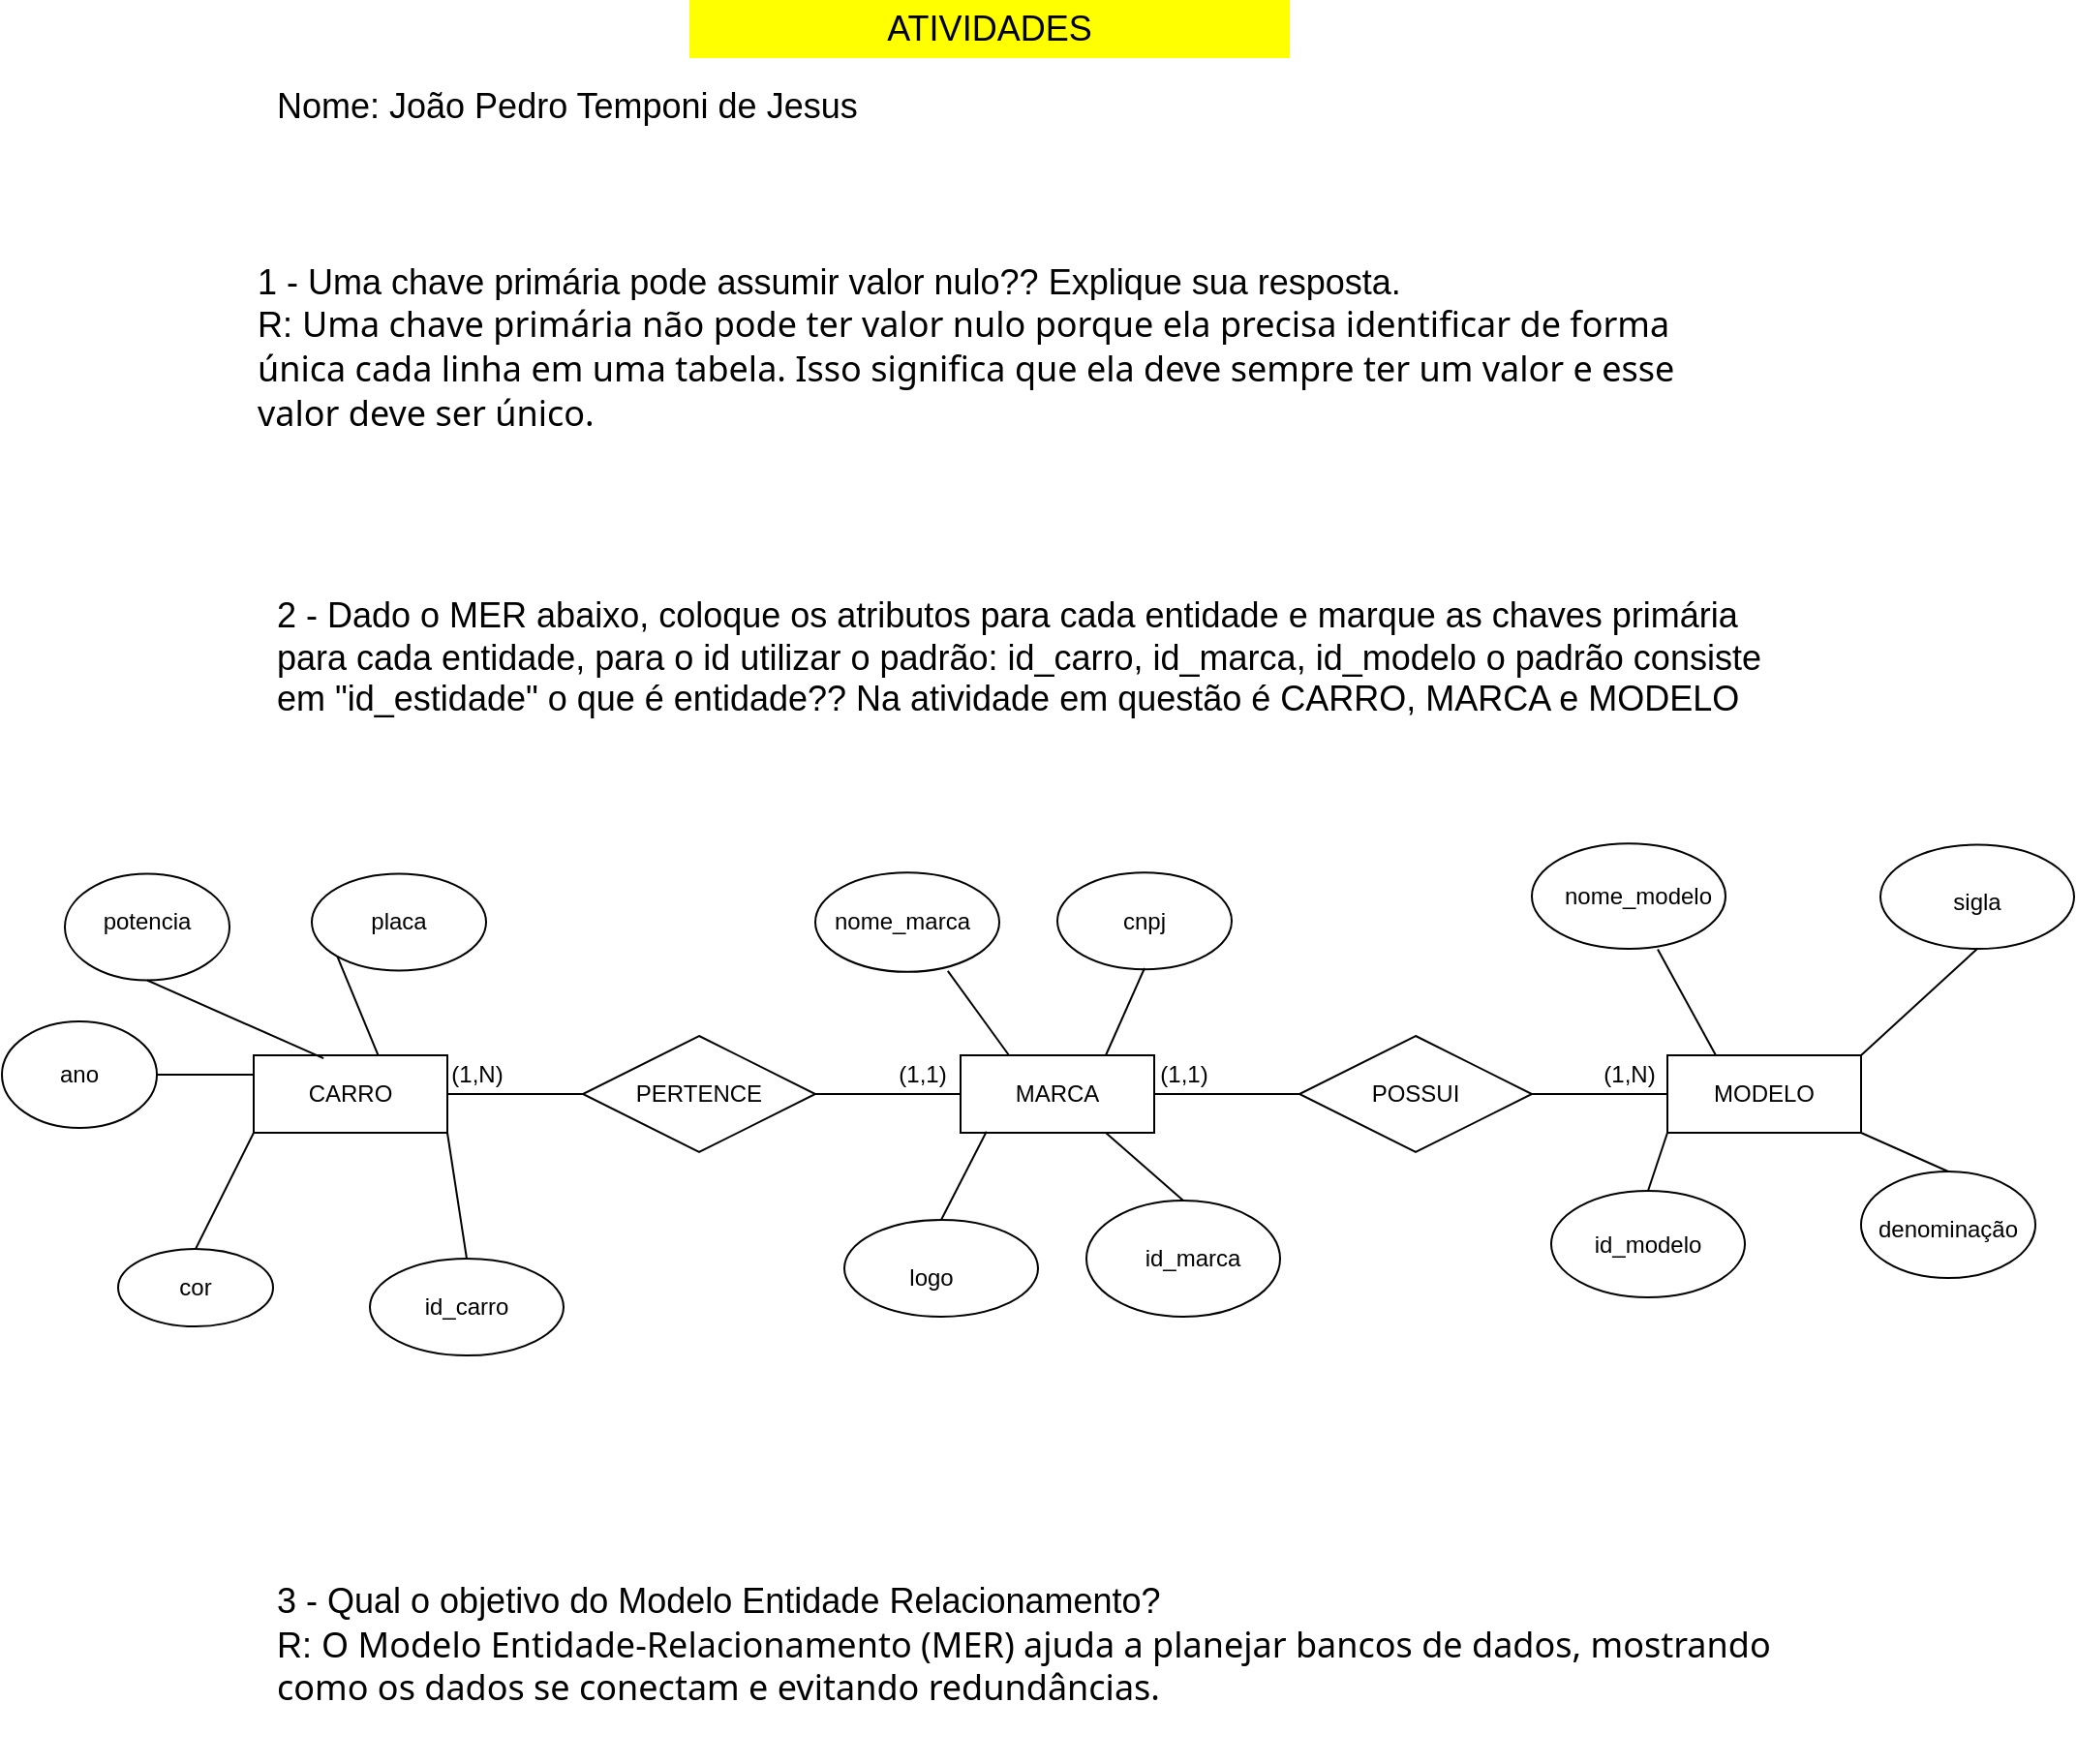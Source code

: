 <mxfile version="24.7.7" pages="4">
  <diagram id="R2lEEEUBdFMjLlhIrx00" name="ATV 1 - 2 - 3">
    <mxGraphModel dx="2327" dy="660" grid="1" gridSize="10" guides="1" tooltips="1" connect="1" arrows="1" fold="1" page="1" pageScale="1" pageWidth="850" pageHeight="1100" math="0" shadow="0" extFonts="Permanent Marker^https://fonts.googleapis.com/css?family=Permanent+Marker">
      <root>
        <mxCell id="0" />
        <mxCell id="1" parent="0" />
        <mxCell id="GhGwEgJWE-PEZuQxXZ5d-1" value="&lt;font style=&quot;font-size: 18px;&quot;&gt;Nome: João Pedro Temponi de Jesus&lt;/font&gt;" style="text;html=1;align=left;verticalAlign=middle;whiteSpace=wrap;rounded=0;" parent="1" vertex="1">
          <mxGeometry x="30" y="50" width="430" height="30" as="geometry" />
        </mxCell>
        <mxCell id="GhGwEgJWE-PEZuQxXZ5d-2" value="&lt;span style=&quot;font-size: 18px;&quot;&gt;ATIVIDADES&lt;/span&gt;" style="text;html=1;align=center;verticalAlign=middle;whiteSpace=wrap;rounded=0;fillColor=#FFFF00;" parent="1" vertex="1">
          <mxGeometry x="245" y="10" width="310" height="30" as="geometry" />
        </mxCell>
        <mxCell id="GhGwEgJWE-PEZuQxXZ5d-3" value="&lt;font style=&quot;font-size: 18px;&quot;&gt;&lt;font style=&quot;font-size: 18px;&quot;&gt;1 -&amp;nbsp;&lt;/font&gt;&lt;span style=&quot;&quot;&gt;Uma&lt;/span&gt;&lt;span style=&quot;text-align: justify; background-color: initial; font-family: Arial;&quot;&gt; &lt;/span&gt;&lt;span style=&quot;text-align: justify; background-color: initial; font-family: Arial;&quot;&gt;chave&lt;/span&gt;&lt;span style=&quot;text-align: justify; background-color: initial; font-family: Arial;&quot;&gt; &lt;/span&gt;&lt;span style=&quot;text-align: justify; background-color: initial; font-family: Arial;&quot;&gt;primária&lt;/span&gt;&lt;span style=&quot;text-align: justify; background-color: initial; font-family: Arial;&quot;&gt; &lt;/span&gt;&lt;span style=&quot;text-align: justify; background-color: initial; font-family: Arial;&quot;&gt;pode&lt;/span&gt;&lt;span style=&quot;text-align: justify; background-color: initial; font-family: Arial;&quot;&gt; &lt;/span&gt;&lt;span style=&quot;text-align: justify; background-color: initial; font-family: Arial;&quot;&gt;assumir&lt;/span&gt;&lt;span style=&quot;text-align: justify; background-color: initial; font-family: Arial;&quot;&gt; &lt;/span&gt;&lt;span style=&quot;text-align: justify; background-color: initial; font-family: Arial;&quot;&gt;valor&lt;/span&gt;&lt;span style=&quot;text-align: justify; background-color: initial; font-family: Arial;&quot;&gt; &lt;/span&gt;&lt;span style=&quot;font-family: Arial;&quot;&gt;&lt;span style=&quot;&quot;&gt;nulo??&amp;nbsp;Explique sua resposta.&lt;/span&gt;&lt;br&gt;&lt;div style=&quot;&quot;&gt;&lt;span style=&quot;background-color: initial;&quot;&gt;R:&amp;nbsp;&lt;/span&gt;&lt;span style=&quot;font-family: SegoeUIVariable, SegoeUI, &amp;quot;Segoe UI&amp;quot;, &amp;quot;Helvetica Neue&amp;quot;, Helvetica, &amp;quot;Microsoft YaHei&amp;quot;, &amp;quot;Meiryo UI&amp;quot;, Meiryo, &amp;quot;Arial Unicode MS&amp;quot;, sans-serif; background-color: rgb(255, 255, 255);&quot;&gt;&lt;font style=&quot;font-size: 18px;&quot;&gt;Uma chave primária não pode ter valor nulo porque ela precisa identificar de forma única cada linha em uma tabela. Isso significa que ela deve sempre ter um valor e esse valor deve ser único.&lt;/font&gt;&lt;/span&gt;&lt;/div&gt;&lt;/span&gt;&lt;/font&gt;" style="text;html=1;align=left;verticalAlign=middle;whiteSpace=wrap;rounded=0;" parent="1" vertex="1">
          <mxGeometry x="20" y="130" width="780" height="120" as="geometry" />
        </mxCell>
        <mxCell id="GhGwEgJWE-PEZuQxXZ5d-4" value="&lt;font style=&quot;font-size: 18px;&quot;&gt;&lt;font style=&quot;&quot;&gt;2 - Dado o MER abaixo, coloque os atributos para cada entidade e marque as chaves primária para cada entidade, para o id utilizar o padrão: id_carro, id_marca, id_modelo o padrão consiste em &quot;id_estidade&quot; o que é entidade?? Na atividade em questão é CARRO, MARCA e MODELO&lt;/font&gt;&lt;span style=&quot;text-align: justify; background-color: initial; font-family: Arial; color: rgb(89, 89, 89);&quot;&gt;&lt;br&gt;&lt;/span&gt;&lt;/font&gt;" style="text;html=1;align=left;verticalAlign=middle;whiteSpace=wrap;rounded=0;" parent="1" vertex="1">
          <mxGeometry x="30" y="320" width="780" height="60" as="geometry" />
        </mxCell>
        <mxCell id="GhGwEgJWE-PEZuQxXZ5d-5" value="CARRO" style="whiteSpace=wrap;html=1;align=center;" parent="1" vertex="1">
          <mxGeometry x="20" y="555" width="100" height="40" as="geometry" />
        </mxCell>
        <mxCell id="GhGwEgJWE-PEZuQxXZ5d-6" value="PERTENCE" style="shape=rhombus;perimeter=rhombusPerimeter;whiteSpace=wrap;html=1;align=center;" parent="1" vertex="1">
          <mxGeometry x="190" y="545" width="120" height="60" as="geometry" />
        </mxCell>
        <mxCell id="GhGwEgJWE-PEZuQxXZ5d-7" value="MARCA" style="whiteSpace=wrap;html=1;align=center;" parent="1" vertex="1">
          <mxGeometry x="385" y="555" width="100" height="40" as="geometry" />
        </mxCell>
        <mxCell id="GhGwEgJWE-PEZuQxXZ5d-8" value="MODELO" style="whiteSpace=wrap;html=1;align=center;" parent="1" vertex="1">
          <mxGeometry x="750" y="555" width="100" height="40" as="geometry" />
        </mxCell>
        <mxCell id="GhGwEgJWE-PEZuQxXZ5d-10" value="POSSUI" style="shape=rhombus;perimeter=rhombusPerimeter;whiteSpace=wrap;html=1;align=center;" parent="1" vertex="1">
          <mxGeometry x="560" y="545" width="120" height="60" as="geometry" />
        </mxCell>
        <mxCell id="GhGwEgJWE-PEZuQxXZ5d-11" value="" style="endArrow=none;html=1;rounded=0;exitX=1;exitY=0.5;exitDx=0;exitDy=0;entryX=0;entryY=0.5;entryDx=0;entryDy=0;" parent="1" source="GhGwEgJWE-PEZuQxXZ5d-6" target="GhGwEgJWE-PEZuQxXZ5d-7" edge="1">
          <mxGeometry relative="1" as="geometry">
            <mxPoint x="380" y="535" as="sourcePoint" />
            <mxPoint x="540" y="535" as="targetPoint" />
          </mxGeometry>
        </mxCell>
        <mxCell id="GhGwEgJWE-PEZuQxXZ5d-12" value="" style="endArrow=none;html=1;rounded=0;exitX=1;exitY=0.5;exitDx=0;exitDy=0;entryX=0;entryY=0.5;entryDx=0;entryDy=0;" parent="1" source="GhGwEgJWE-PEZuQxXZ5d-5" target="GhGwEgJWE-PEZuQxXZ5d-6" edge="1">
          <mxGeometry relative="1" as="geometry">
            <mxPoint x="380" y="535" as="sourcePoint" />
            <mxPoint x="540" y="535" as="targetPoint" />
          </mxGeometry>
        </mxCell>
        <mxCell id="GhGwEgJWE-PEZuQxXZ5d-13" value="" style="endArrow=none;html=1;rounded=0;entryX=0;entryY=0.5;entryDx=0;entryDy=0;exitX=1;exitY=0.5;exitDx=0;exitDy=0;" parent="1" source="GhGwEgJWE-PEZuQxXZ5d-10" target="GhGwEgJWE-PEZuQxXZ5d-8" edge="1">
          <mxGeometry relative="1" as="geometry">
            <mxPoint x="380" y="535" as="sourcePoint" />
            <mxPoint x="540" y="535" as="targetPoint" />
          </mxGeometry>
        </mxCell>
        <mxCell id="GhGwEgJWE-PEZuQxXZ5d-14" value="" style="endArrow=none;html=1;rounded=0;exitX=1;exitY=0.5;exitDx=0;exitDy=0;" parent="1" source="GhGwEgJWE-PEZuQxXZ5d-7" target="GhGwEgJWE-PEZuQxXZ5d-10" edge="1">
          <mxGeometry relative="1" as="geometry">
            <mxPoint x="380" y="535" as="sourcePoint" />
            <mxPoint x="540" y="535" as="targetPoint" />
          </mxGeometry>
        </mxCell>
        <mxCell id="GhGwEgJWE-PEZuQxXZ5d-15" value="(1,N)" style="text;html=1;align=center;verticalAlign=middle;resizable=0;points=[];autosize=1;strokeColor=none;fillColor=none;" parent="1" vertex="1">
          <mxGeometry x="110" y="550" width="50" height="30" as="geometry" />
        </mxCell>
        <mxCell id="GhGwEgJWE-PEZuQxXZ5d-16" value="(1,1)" style="text;html=1;align=center;verticalAlign=middle;resizable=0;points=[];autosize=1;strokeColor=none;fillColor=none;" parent="1" vertex="1">
          <mxGeometry x="340" y="550" width="50" height="30" as="geometry" />
        </mxCell>
        <mxCell id="GhGwEgJWE-PEZuQxXZ5d-17" value="(1,N)" style="text;html=1;align=center;verticalAlign=middle;resizable=0;points=[];autosize=1;strokeColor=none;fillColor=none;" parent="1" vertex="1">
          <mxGeometry x="705" y="550" width="50" height="30" as="geometry" />
        </mxCell>
        <mxCell id="GhGwEgJWE-PEZuQxXZ5d-18" value="(1,1)" style="text;html=1;align=center;verticalAlign=middle;resizable=0;points=[];autosize=1;strokeColor=none;fillColor=none;" parent="1" vertex="1">
          <mxGeometry x="475" y="550" width="50" height="30" as="geometry" />
        </mxCell>
        <mxCell id="GhGwEgJWE-PEZuQxXZ5d-19" value="&lt;font style=&quot;font-size: 18px;&quot;&gt;&lt;font style=&quot;font-size: 18px;&quot;&gt;3 - Qual o objetivo do Modelo Entidade Relacionamento?&lt;br&gt;&lt;/font&gt;&lt;span style=&quot;text-align: justify; background-color: initial; font-family: Arial;&quot;&gt;R:&amp;nbsp;&lt;/span&gt;&lt;span style=&quot;font-family: SegoeUIVariable, SegoeUI, &amp;quot;Segoe UI&amp;quot;, &amp;quot;Helvetica Neue&amp;quot;, Helvetica, &amp;quot;Microsoft YaHei&amp;quot;, &amp;quot;Meiryo UI&amp;quot;, Meiryo, &amp;quot;Arial Unicode MS&amp;quot;, sans-serif;&quot;&gt;O Modelo Entidade-Relacionamento (MER) ajuda a planejar bancos de dados, mostrando como os dados se conectam e evitando redundâncias.&lt;/span&gt;&lt;span style=&quot;text-align: justify; background-color: initial; font-family: Arial; color: rgb(89, 89, 89);&quot;&gt;&lt;br&gt;&lt;/span&gt;&lt;/font&gt;" style="text;html=1;align=left;verticalAlign=middle;whiteSpace=wrap;rounded=0;" parent="1" vertex="1">
          <mxGeometry x="30" y="800" width="780" height="120" as="geometry" />
        </mxCell>
        <mxCell id="eUX8AR-OGXTkL7Xvyew4-1" value="" style="ellipse;whiteSpace=wrap;html=1;" parent="1" vertex="1">
          <mxGeometry x="-77.5" y="461.25" width="85" height="55" as="geometry" />
        </mxCell>
        <mxCell id="eUX8AR-OGXTkL7Xvyew4-2" value="" style="ellipse;whiteSpace=wrap;html=1;" parent="1" vertex="1">
          <mxGeometry x="50" y="461.25" width="90" height="50" as="geometry" />
        </mxCell>
        <mxCell id="LTu4U8FTdlP-VNxBhnCm-1" value="potencia" style="text;html=1;align=center;verticalAlign=middle;whiteSpace=wrap;rounded=0;" parent="1" vertex="1">
          <mxGeometry x="-65" y="471.25" width="60" height="30" as="geometry" />
        </mxCell>
        <mxCell id="LTu4U8FTdlP-VNxBhnCm-2" value="" style="ellipse;whiteSpace=wrap;html=1;" parent="1" vertex="1">
          <mxGeometry x="80" y="660" width="100" height="50" as="geometry" />
        </mxCell>
        <mxCell id="LTu4U8FTdlP-VNxBhnCm-3" value="" style="ellipse;whiteSpace=wrap;html=1;" parent="1" vertex="1">
          <mxGeometry x="-50" y="655" width="80" height="40" as="geometry" />
        </mxCell>
        <mxCell id="LTu4U8FTdlP-VNxBhnCm-4" value="" style="ellipse;whiteSpace=wrap;html=1;" parent="1" vertex="1">
          <mxGeometry x="-110" y="537.5" width="80" height="55" as="geometry" />
        </mxCell>
        <mxCell id="LTu4U8FTdlP-VNxBhnCm-5" value="ano" style="text;html=1;align=center;verticalAlign=middle;whiteSpace=wrap;rounded=0;" parent="1" vertex="1">
          <mxGeometry x="-100" y="550" width="60" height="30" as="geometry" />
        </mxCell>
        <mxCell id="LTu4U8FTdlP-VNxBhnCm-6" value="cor" style="text;html=1;align=center;verticalAlign=middle;whiteSpace=wrap;rounded=0;" parent="1" vertex="1">
          <mxGeometry x="-40" y="660" width="60" height="30" as="geometry" />
        </mxCell>
        <mxCell id="LTu4U8FTdlP-VNxBhnCm-7" value="id_carro" style="text;html=1;align=center;verticalAlign=middle;whiteSpace=wrap;rounded=0;" parent="1" vertex="1">
          <mxGeometry x="100" y="670" width="60" height="30" as="geometry" />
        </mxCell>
        <mxCell id="LTu4U8FTdlP-VNxBhnCm-8" value="placa" style="text;html=1;align=center;verticalAlign=middle;whiteSpace=wrap;rounded=0;" parent="1" vertex="1">
          <mxGeometry x="65" y="471.25" width="60" height="30" as="geometry" />
        </mxCell>
        <mxCell id="LTu4U8FTdlP-VNxBhnCm-10" value="" style="endArrow=none;html=1;rounded=0;exitX=0.5;exitY=0;exitDx=0;exitDy=0;entryX=1;entryY=1;entryDx=0;entryDy=0;" parent="1" source="LTu4U8FTdlP-VNxBhnCm-2" target="GhGwEgJWE-PEZuQxXZ5d-5" edge="1">
          <mxGeometry width="50" height="50" relative="1" as="geometry">
            <mxPoint x="250" y="610" as="sourcePoint" />
            <mxPoint x="300" y="560" as="targetPoint" />
          </mxGeometry>
        </mxCell>
        <mxCell id="LTu4U8FTdlP-VNxBhnCm-11" value="" style="endArrow=none;html=1;rounded=0;exitX=0.643;exitY=0.003;exitDx=0;exitDy=0;exitPerimeter=0;entryX=0;entryY=1;entryDx=0;entryDy=0;" parent="1" source="GhGwEgJWE-PEZuQxXZ5d-5" target="eUX8AR-OGXTkL7Xvyew4-2" edge="1">
          <mxGeometry width="50" height="50" relative="1" as="geometry">
            <mxPoint x="250" y="610" as="sourcePoint" />
            <mxPoint x="300" y="560" as="targetPoint" />
          </mxGeometry>
        </mxCell>
        <mxCell id="LTu4U8FTdlP-VNxBhnCm-12" value="" style="endArrow=none;html=1;rounded=0;exitX=0.5;exitY=0;exitDx=0;exitDy=0;entryX=0;entryY=1;entryDx=0;entryDy=0;" parent="1" source="LTu4U8FTdlP-VNxBhnCm-3" target="GhGwEgJWE-PEZuQxXZ5d-5" edge="1">
          <mxGeometry width="50" height="50" relative="1" as="geometry">
            <mxPoint x="250" y="610" as="sourcePoint" />
            <mxPoint x="300" y="560" as="targetPoint" />
          </mxGeometry>
        </mxCell>
        <mxCell id="LTu4U8FTdlP-VNxBhnCm-13" value="" style="endArrow=none;html=1;rounded=0;exitX=1;exitY=0.5;exitDx=0;exitDy=0;entryX=0;entryY=0.25;entryDx=0;entryDy=0;" parent="1" source="LTu4U8FTdlP-VNxBhnCm-4" target="GhGwEgJWE-PEZuQxXZ5d-5" edge="1">
          <mxGeometry width="50" height="50" relative="1" as="geometry">
            <mxPoint x="250" y="610" as="sourcePoint" />
            <mxPoint x="300" y="560" as="targetPoint" />
          </mxGeometry>
        </mxCell>
        <mxCell id="LTu4U8FTdlP-VNxBhnCm-14" value="" style="endArrow=none;html=1;rounded=0;exitX=0.5;exitY=1;exitDx=0;exitDy=0;entryX=0.361;entryY=0.04;entryDx=0;entryDy=0;entryPerimeter=0;" parent="1" source="eUX8AR-OGXTkL7Xvyew4-1" target="GhGwEgJWE-PEZuQxXZ5d-5" edge="1">
          <mxGeometry width="50" height="50" relative="1" as="geometry">
            <mxPoint x="90" y="540" as="sourcePoint" />
            <mxPoint x="300" y="560" as="targetPoint" />
          </mxGeometry>
        </mxCell>
        <mxCell id="LTu4U8FTdlP-VNxBhnCm-15" value="" style="ellipse;whiteSpace=wrap;html=1;" parent="1" vertex="1">
          <mxGeometry x="325" y="640" width="100" height="50" as="geometry" />
        </mxCell>
        <mxCell id="LTu4U8FTdlP-VNxBhnCm-16" value="" style="ellipse;whiteSpace=wrap;html=1;" parent="1" vertex="1">
          <mxGeometry x="435" y="460.63" width="90" height="50" as="geometry" />
        </mxCell>
        <mxCell id="LTu4U8FTdlP-VNxBhnCm-17" value="" style="ellipse;whiteSpace=wrap;html=1;" parent="1" vertex="1">
          <mxGeometry x="310" y="460.63" width="95" height="51.25" as="geometry" />
        </mxCell>
        <mxCell id="LTu4U8FTdlP-VNxBhnCm-18" value="" style="ellipse;whiteSpace=wrap;html=1;" parent="1" vertex="1">
          <mxGeometry x="450" y="630" width="100" height="60" as="geometry" />
        </mxCell>
        <mxCell id="LTu4U8FTdlP-VNxBhnCm-19" value="id_marca" style="text;html=1;align=center;verticalAlign=middle;whiteSpace=wrap;rounded=0;" parent="1" vertex="1">
          <mxGeometry x="475" y="645" width="60" height="30" as="geometry" />
        </mxCell>
        <mxCell id="LTu4U8FTdlP-VNxBhnCm-20" value="logo" style="text;html=1;align=center;verticalAlign=middle;whiteSpace=wrap;rounded=0;" parent="1" vertex="1">
          <mxGeometry x="340" y="655" width="60" height="30" as="geometry" />
        </mxCell>
        <mxCell id="LTu4U8FTdlP-VNxBhnCm-21" value="cnpj" style="text;html=1;align=center;verticalAlign=middle;whiteSpace=wrap;rounded=0;" parent="1" vertex="1">
          <mxGeometry x="450" y="471.26" width="60" height="30" as="geometry" />
        </mxCell>
        <mxCell id="LTu4U8FTdlP-VNxBhnCm-22" value="nome_marca" style="text;html=1;align=center;verticalAlign=middle;whiteSpace=wrap;rounded=0;" parent="1" vertex="1">
          <mxGeometry x="325" y="470.63" width="60" height="30" as="geometry" />
        </mxCell>
        <mxCell id="LTu4U8FTdlP-VNxBhnCm-23" value="" style="endArrow=none;html=1;rounded=0;exitX=0.5;exitY=0;exitDx=0;exitDy=0;entryX=0.75;entryY=1;entryDx=0;entryDy=0;" parent="1" source="LTu4U8FTdlP-VNxBhnCm-18" target="GhGwEgJWE-PEZuQxXZ5d-7" edge="1">
          <mxGeometry width="50" height="50" relative="1" as="geometry">
            <mxPoint x="250" y="610" as="sourcePoint" />
            <mxPoint x="300" y="560" as="targetPoint" />
          </mxGeometry>
        </mxCell>
        <mxCell id="LTu4U8FTdlP-VNxBhnCm-24" value="" style="endArrow=none;html=1;rounded=0;exitX=0.75;exitY=0;exitDx=0;exitDy=0;" parent="1" source="GhGwEgJWE-PEZuQxXZ5d-7" edge="1">
          <mxGeometry width="50" height="50" relative="1" as="geometry">
            <mxPoint x="250" y="610" as="sourcePoint" />
            <mxPoint x="480" y="510" as="targetPoint" />
          </mxGeometry>
        </mxCell>
        <mxCell id="LTu4U8FTdlP-VNxBhnCm-25" value="" style="endArrow=none;html=1;rounded=0;entryX=0.72;entryY=0.991;entryDx=0;entryDy=0;entryPerimeter=0;exitX=0.25;exitY=0;exitDx=0;exitDy=0;" parent="1" source="GhGwEgJWE-PEZuQxXZ5d-7" target="LTu4U8FTdlP-VNxBhnCm-17" edge="1">
          <mxGeometry width="50" height="50" relative="1" as="geometry">
            <mxPoint x="250" y="610" as="sourcePoint" />
            <mxPoint x="300" y="560" as="targetPoint" />
          </mxGeometry>
        </mxCell>
        <mxCell id="LTu4U8FTdlP-VNxBhnCm-26" value="" style="endArrow=none;html=1;rounded=0;exitX=0.5;exitY=0;exitDx=0;exitDy=0;entryX=0.134;entryY=0.984;entryDx=0;entryDy=0;entryPerimeter=0;" parent="1" source="LTu4U8FTdlP-VNxBhnCm-15" target="GhGwEgJWE-PEZuQxXZ5d-7" edge="1">
          <mxGeometry width="50" height="50" relative="1" as="geometry">
            <mxPoint x="250" y="610" as="sourcePoint" />
            <mxPoint x="300" y="560" as="targetPoint" />
          </mxGeometry>
        </mxCell>
        <mxCell id="LTu4U8FTdlP-VNxBhnCm-27" value="" style="ellipse;whiteSpace=wrap;html=1;" parent="1" vertex="1">
          <mxGeometry x="690" y="625" width="100" height="55" as="geometry" />
        </mxCell>
        <mxCell id="LTu4U8FTdlP-VNxBhnCm-28" value="" style="ellipse;whiteSpace=wrap;html=1;" parent="1" vertex="1">
          <mxGeometry x="850" y="615" width="90" height="55" as="geometry" />
        </mxCell>
        <mxCell id="LTu4U8FTdlP-VNxBhnCm-29" value="" style="ellipse;whiteSpace=wrap;html=1;" parent="1" vertex="1">
          <mxGeometry x="860" y="446.26" width="100" height="53.74" as="geometry" />
        </mxCell>
        <mxCell id="LTu4U8FTdlP-VNxBhnCm-30" value="" style="ellipse;whiteSpace=wrap;html=1;" parent="1" vertex="1">
          <mxGeometry x="680" y="445.63" width="100" height="54.37" as="geometry" />
        </mxCell>
        <mxCell id="LTu4U8FTdlP-VNxBhnCm-31" value="denominação" style="text;html=1;align=center;verticalAlign=middle;whiteSpace=wrap;rounded=0;" parent="1" vertex="1">
          <mxGeometry x="865" y="630" width="60" height="30" as="geometry" />
        </mxCell>
        <mxCell id="LTu4U8FTdlP-VNxBhnCm-32" value="id_modelo" style="text;html=1;align=center;verticalAlign=middle;whiteSpace=wrap;rounded=0;" parent="1" vertex="1">
          <mxGeometry x="710" y="637.5" width="60" height="30" as="geometry" />
        </mxCell>
        <mxCell id="LTu4U8FTdlP-VNxBhnCm-33" value="sigla" style="text;html=1;align=center;verticalAlign=middle;whiteSpace=wrap;rounded=0;" parent="1" vertex="1">
          <mxGeometry x="880" y="461.25" width="60" height="30" as="geometry" />
        </mxCell>
        <mxCell id="LTu4U8FTdlP-VNxBhnCm-34" value="nome_modelo" style="text;html=1;align=center;verticalAlign=middle;whiteSpace=wrap;rounded=0;" parent="1" vertex="1">
          <mxGeometry x="705" y="458.13" width="60" height="30" as="geometry" />
        </mxCell>
        <mxCell id="LTu4U8FTdlP-VNxBhnCm-35" value="" style="endArrow=none;html=1;rounded=0;exitX=0.5;exitY=0;exitDx=0;exitDy=0;entryX=1;entryY=1;entryDx=0;entryDy=0;" parent="1" source="LTu4U8FTdlP-VNxBhnCm-28" target="GhGwEgJWE-PEZuQxXZ5d-8" edge="1">
          <mxGeometry width="50" height="50" relative="1" as="geometry">
            <mxPoint x="580" y="610" as="sourcePoint" />
            <mxPoint x="630" y="560" as="targetPoint" />
          </mxGeometry>
        </mxCell>
        <mxCell id="LTu4U8FTdlP-VNxBhnCm-36" value="" style="endArrow=none;html=1;rounded=0;exitX=0.5;exitY=0;exitDx=0;exitDy=0;entryX=0;entryY=1;entryDx=0;entryDy=0;" parent="1" source="LTu4U8FTdlP-VNxBhnCm-27" target="GhGwEgJWE-PEZuQxXZ5d-8" edge="1">
          <mxGeometry width="50" height="50" relative="1" as="geometry">
            <mxPoint x="580" y="610" as="sourcePoint" />
            <mxPoint x="630" y="560" as="targetPoint" />
          </mxGeometry>
        </mxCell>
        <mxCell id="LTu4U8FTdlP-VNxBhnCm-37" value="" style="endArrow=none;html=1;rounded=0;entryX=0.5;entryY=1;entryDx=0;entryDy=0;exitX=1;exitY=0;exitDx=0;exitDy=0;" parent="1" source="GhGwEgJWE-PEZuQxXZ5d-8" target="LTu4U8FTdlP-VNxBhnCm-29" edge="1">
          <mxGeometry width="50" height="50" relative="1" as="geometry">
            <mxPoint x="580" y="610" as="sourcePoint" />
            <mxPoint x="630" y="560" as="targetPoint" />
          </mxGeometry>
        </mxCell>
        <mxCell id="LTu4U8FTdlP-VNxBhnCm-38" value="" style="endArrow=none;html=1;rounded=0;entryX=0.65;entryY=1.005;entryDx=0;entryDy=0;entryPerimeter=0;exitX=0.25;exitY=0;exitDx=0;exitDy=0;" parent="1" source="GhGwEgJWE-PEZuQxXZ5d-8" target="LTu4U8FTdlP-VNxBhnCm-30" edge="1">
          <mxGeometry width="50" height="50" relative="1" as="geometry">
            <mxPoint x="580" y="610" as="sourcePoint" />
            <mxPoint x="630" y="560" as="targetPoint" />
          </mxGeometry>
        </mxCell>
      </root>
    </mxGraphModel>
  </diagram>
  <diagram id="wi7_fPzUNxcRkT6FFOBc" name="ATV4 a-b-c-d">
    <mxGraphModel dx="4274" dy="1540" grid="1" gridSize="10" guides="1" tooltips="1" connect="1" arrows="1" fold="1" page="1" pageScale="1" pageWidth="827" pageHeight="1169" math="0" shadow="0">
      <root>
        <mxCell id="0" />
        <mxCell id="1" parent="0" />
        <mxCell id="FgWzdtqPMIgsS1xjr3q4-4" value="" style="ellipse;whiteSpace=wrap;html=1;" parent="1" vertex="1">
          <mxGeometry x="759.5" y="1199.37" width="90" height="60" as="geometry" />
        </mxCell>
        <mxCell id="1Uq0o84rf0wVAQM6rg0s-1" value="" style="ellipse;whiteSpace=wrap;html=1;" parent="1" vertex="1">
          <mxGeometry x="18.5" y="590" width="107" height="41.25" as="geometry" />
        </mxCell>
        <mxCell id="l2CMzpHenyBe28mUuaqQ-1" value="&lt;font style=&quot;&quot;&gt;&lt;font style=&quot;font-size: 14px;&quot;&gt;4 -&amp;nbsp;Desenhe o modelo das situações abaixo, definindo no mínimo 3 atributos&amp;nbsp;para cada entidade, a chave primária e a cardinalidade do relacionamento.&lt;br&gt;&lt;/font&gt;&lt;br&gt;&lt;font size=&quot;3&quot;&gt;a-)&amp;nbsp;&lt;/font&gt;&lt;font size=&quot;3&quot;&gt;&lt;span style=&quot;background-color: initial; text-align: justify;&quot;&gt;Uma universidade tem muitos estudantes e um estudante pode se&amp;nbsp;&lt;/span&gt;&lt;/font&gt;&lt;span style=&quot;background-color: initial; text-align: justify; font-size: medium;&quot;&gt;dedicar a no máximo uma universidade.&lt;/span&gt;&lt;font size=&quot;3&quot;&gt;&lt;span style=&quot;background-color: initial; text-align: justify;&quot;&gt;&lt;br&gt;&lt;/span&gt;&lt;/font&gt;&lt;/font&gt;" style="text;html=1;align=left;verticalAlign=middle;whiteSpace=wrap;rounded=0;" parent="1" vertex="1">
          <mxGeometry x="13" width="776" height="100" as="geometry" />
        </mxCell>
        <mxCell id="l2CMzpHenyBe28mUuaqQ-2" value="&lt;div style=&quot;text-align: justify;&quot;&gt;&lt;font style=&quot;background-color: initial;&quot; size=&quot;3&quot;&gt;b-)&amp;nbsp;&lt;/font&gt;&lt;font size=&quot;3&quot;&gt;&amp;nbsp;Uma aeronave pode ter muitos passageiros, mas um passageiro só&amp;nbsp;&lt;/font&gt;&lt;span style=&quot;background-color: initial; font-size: medium;&quot;&gt;pode estar em um voo de cada vez.&lt;/span&gt;&lt;/div&gt;" style="text;html=1;align=left;verticalAlign=middle;whiteSpace=wrap;rounded=0;" parent="1" vertex="1">
          <mxGeometry y="340" width="776" height="50" as="geometry" />
        </mxCell>
        <mxCell id="l2CMzpHenyBe28mUuaqQ-3" value="&lt;div style=&quot;text-align: justify;&quot;&gt;&lt;font style=&quot;background-color: initial;&quot; size=&quot;3&quot;&gt;c-)&amp;nbsp;&lt;/font&gt;&lt;font size=&quot;3&quot;&gt;&amp;nbsp;&lt;/font&gt;&lt;span style=&quot;font-size: medium; background-color: initial;&quot;&gt;Um paciente pode ter muitos médicos e um médico muitos pacientes.&lt;/span&gt;&lt;/div&gt;" style="text;html=1;align=left;verticalAlign=middle;whiteSpace=wrap;rounded=0;" parent="1" vertex="1">
          <mxGeometry y="631.25" width="776" height="50" as="geometry" />
        </mxCell>
        <mxCell id="l2CMzpHenyBe28mUuaqQ-4" value="&lt;div style=&quot;text-align: justify;&quot;&gt;&lt;font style=&quot;font-size: 18px;&quot;&gt;&lt;font style=&quot;background-color: initial;&quot;&gt;d-)&amp;nbsp;&lt;/font&gt;&amp;nbsp;Uma nação possui vários estados, e um estado, muitas cidades. Um&amp;nbsp;&lt;span style=&quot;background-color: initial;&quot;&gt;estado só poderá estar vinculado a uma nação e uma cidade só poderá&amp;nbsp;&lt;/span&gt;&lt;span style=&quot;background-color: initial;&quot;&gt;estar vinculado a um estado.&lt;/span&gt;&lt;/font&gt;&lt;/div&gt;" style="text;html=1;align=left;verticalAlign=middle;whiteSpace=wrap;rounded=0;" parent="1" vertex="1">
          <mxGeometry y="930" width="776" height="50" as="geometry" />
        </mxCell>
        <mxCell id="psmyG68Ro-JvwZYqiLcl-1" value="" style="rounded=0;whiteSpace=wrap;html=1;" parent="1" vertex="1">
          <mxGeometry x="162.5" y="160" width="110" height="60" as="geometry" />
        </mxCell>
        <mxCell id="psmyG68Ro-JvwZYqiLcl-2" value="" style="rhombus;whiteSpace=wrap;html=1;rounded=0;" parent="1" vertex="1">
          <mxGeometry x="382.5" y="150" width="110" height="80" as="geometry" />
        </mxCell>
        <mxCell id="psmyG68Ro-JvwZYqiLcl-4" value="" style="whiteSpace=wrap;html=1;rounded=0;" parent="1" vertex="1">
          <mxGeometry x="567.5" y="160" width="120" height="60" as="geometry" />
        </mxCell>
        <mxCell id="psmyG68Ro-JvwZYqiLcl-6" value="UNIVERSIDADE" style="text;html=1;align=center;verticalAlign=middle;whiteSpace=wrap;rounded=0;" parent="1" vertex="1">
          <mxGeometry x="187.5" y="175" width="60" height="30" as="geometry" />
        </mxCell>
        <mxCell id="psmyG68Ro-JvwZYqiLcl-7" value="ESTUDA" style="text;html=1;align=center;verticalAlign=middle;whiteSpace=wrap;rounded=0;" parent="1" vertex="1">
          <mxGeometry x="407.5" y="175" width="60" height="30" as="geometry" />
        </mxCell>
        <mxCell id="psmyG68Ro-JvwZYqiLcl-8" value="ESTUDANTE" style="text;html=1;align=center;verticalAlign=middle;whiteSpace=wrap;rounded=0;" parent="1" vertex="1">
          <mxGeometry x="597.5" y="175" width="60" height="30" as="geometry" />
        </mxCell>
        <mxCell id="psmyG68Ro-JvwZYqiLcl-9" value="" style="ellipse;whiteSpace=wrap;html=1;" parent="1" vertex="1">
          <mxGeometry x="52.5" y="170" width="80" height="40" as="geometry" />
        </mxCell>
        <mxCell id="psmyG68Ro-JvwZYqiLcl-10" value="CNPJ" style="text;html=1;align=center;verticalAlign=middle;whiteSpace=wrap;rounded=0;" parent="1" vertex="1">
          <mxGeometry x="67.5" y="180" width="50" height="20" as="geometry" />
        </mxCell>
        <mxCell id="psmyG68Ro-JvwZYqiLcl-11" value="" style="ellipse;whiteSpace=wrap;html=1;" parent="1" vertex="1">
          <mxGeometry x="18.5" y="285" width="140" height="40" as="geometry" />
        </mxCell>
        <mxCell id="psmyG68Ro-JvwZYqiLcl-13" value="NOME_UNIVERSIDADE" style="text;html=1;align=center;verticalAlign=middle;whiteSpace=wrap;rounded=0;" parent="1" vertex="1">
          <mxGeometry x="58.5" y="300" width="60" height="10" as="geometry" />
        </mxCell>
        <mxCell id="psmyG68Ro-JvwZYqiLcl-15" value="" style="ellipse;whiteSpace=wrap;html=1;" parent="1" vertex="1">
          <mxGeometry x="183.5" y="285" width="140" height="40" as="geometry" />
        </mxCell>
        <mxCell id="psmyG68Ro-JvwZYqiLcl-16" value="NOME_FANTASIA" style="text;html=1;align=center;verticalAlign=middle;whiteSpace=wrap;rounded=0;" parent="1" vertex="1">
          <mxGeometry x="223.5" y="300" width="60" height="10" as="geometry" />
        </mxCell>
        <mxCell id="psmyG68Ro-JvwZYqiLcl-18" value="" style="ellipse;whiteSpace=wrap;html=1;" parent="1" vertex="1">
          <mxGeometry x="42.5" y="100" width="140" height="40" as="geometry" />
        </mxCell>
        <mxCell id="psmyG68Ro-JvwZYqiLcl-19" value="ID_UNIVERSIDADE" style="text;html=1;align=center;verticalAlign=middle;whiteSpace=wrap;rounded=0;" parent="1" vertex="1">
          <mxGeometry x="82.5" y="115" width="60" height="10" as="geometry" />
        </mxCell>
        <mxCell id="psmyG68Ro-JvwZYqiLcl-21" value="" style="ellipse;whiteSpace=wrap;html=1;" parent="1" vertex="1">
          <mxGeometry x="482.5" y="240" width="70" height="30" as="geometry" />
        </mxCell>
        <mxCell id="psmyG68Ro-JvwZYqiLcl-22" value="RA" style="text;html=1;align=center;verticalAlign=middle;whiteSpace=wrap;rounded=0;" parent="1" vertex="1">
          <mxGeometry x="487.5" y="240" width="60" height="30" as="geometry" />
        </mxCell>
        <mxCell id="psmyG68Ro-JvwZYqiLcl-23" value="" style="ellipse;whiteSpace=wrap;html=1;" parent="1" vertex="1">
          <mxGeometry x="572.5" y="250" width="140" height="40" as="geometry" />
        </mxCell>
        <mxCell id="psmyG68Ro-JvwZYqiLcl-24" value="NOME ALUNO" style="text;html=1;align=center;verticalAlign=middle;whiteSpace=wrap;rounded=0;" parent="1" vertex="1">
          <mxGeometry x="612.5" y="265" width="60" height="10" as="geometry" />
        </mxCell>
        <mxCell id="psmyG68Ro-JvwZYqiLcl-25" value="" style="ellipse;whiteSpace=wrap;html=1;" parent="1" vertex="1">
          <mxGeometry x="654.5" y="100" width="140" height="40" as="geometry" />
        </mxCell>
        <mxCell id="psmyG68Ro-JvwZYqiLcl-26" value="CPF" style="text;html=1;align=center;verticalAlign=middle;whiteSpace=wrap;rounded=0;" parent="1" vertex="1">
          <mxGeometry x="694.5" y="115" width="60" height="10" as="geometry" />
        </mxCell>
        <mxCell id="psmyG68Ro-JvwZYqiLcl-27" value="" style="ellipse;whiteSpace=wrap;html=1;" parent="1" vertex="1">
          <mxGeometry x="709.5" y="220" width="110" height="35" as="geometry" />
        </mxCell>
        <mxCell id="psmyG68Ro-JvwZYqiLcl-28" value="EMAIL" style="text;html=1;align=center;verticalAlign=middle;whiteSpace=wrap;rounded=0;" parent="1" vertex="1">
          <mxGeometry x="736.5" y="235" width="60" height="10" as="geometry" />
        </mxCell>
        <mxCell id="psmyG68Ro-JvwZYqiLcl-29" value="" style="ellipse;whiteSpace=wrap;html=1;" parent="1" vertex="1">
          <mxGeometry x="499.5" y="85" width="140" height="40" as="geometry" />
        </mxCell>
        <mxCell id="psmyG68Ro-JvwZYqiLcl-30" value="ID_ALUNO" style="text;html=1;align=center;verticalAlign=middle;whiteSpace=wrap;rounded=0;" parent="1" vertex="1">
          <mxGeometry x="547.5" y="77.5" width="60" height="55" as="geometry" />
        </mxCell>
        <mxCell id="psmyG68Ro-JvwZYqiLcl-32" value="( N , N )" style="text;html=1;align=center;verticalAlign=middle;whiteSpace=wrap;rounded=0;" parent="1" vertex="1">
          <mxGeometry x="507.5" y="160" width="60" height="30" as="geometry" />
        </mxCell>
        <mxCell id="psmyG68Ro-JvwZYqiLcl-33" value="( 1 , 1 )" style="text;html=1;align=center;verticalAlign=middle;whiteSpace=wrap;rounded=0;" parent="1" vertex="1">
          <mxGeometry x="272.5" y="160" width="60" height="30" as="geometry" />
        </mxCell>
        <mxCell id="psmyG68Ro-JvwZYqiLcl-39" value="" style="endArrow=none;html=1;rounded=0;exitX=0;exitY=1;exitDx=0;exitDy=0;entryX=0;entryY=0.5;entryDx=0;entryDy=0;entryPerimeter=0;" parent="1" source="psmyG68Ro-JvwZYqiLcl-33" target="psmyG68Ro-JvwZYqiLcl-2" edge="1">
          <mxGeometry width="50" height="50" relative="1" as="geometry">
            <mxPoint x="372.5" y="280" as="sourcePoint" />
            <mxPoint x="372.5" y="190" as="targetPoint" />
          </mxGeometry>
        </mxCell>
        <mxCell id="psmyG68Ro-JvwZYqiLcl-40" value="" style="endArrow=none;html=1;rounded=0;entryX=0;entryY=0.5;entryDx=0;entryDy=0;" parent="1" target="psmyG68Ro-JvwZYqiLcl-4" edge="1">
          <mxGeometry width="50" height="50" relative="1" as="geometry">
            <mxPoint x="492.5" y="190" as="sourcePoint" />
            <mxPoint x="532.5" y="220" as="targetPoint" />
          </mxGeometry>
        </mxCell>
        <mxCell id="psmyG68Ro-JvwZYqiLcl-41" value="" style="endArrow=none;html=1;rounded=0;entryX=0.25;entryY=1;entryDx=0;entryDy=0;" parent="1" target="psmyG68Ro-JvwZYqiLcl-1" edge="1">
          <mxGeometry width="50" height="50" relative="1" as="geometry">
            <mxPoint x="190.5" y="260" as="sourcePoint" />
            <mxPoint x="422.5" y="230" as="targetPoint" />
            <Array as="points">
              <mxPoint x="190.5" y="250" />
            </Array>
          </mxGeometry>
        </mxCell>
        <mxCell id="psmyG68Ro-JvwZYqiLcl-42" value="" style="endArrow=none;html=1;rounded=0;" parent="1" edge="1">
          <mxGeometry width="50" height="50" relative="1" as="geometry">
            <mxPoint x="192.5" y="260" as="sourcePoint" />
            <mxPoint x="262.5" y="280" as="targetPoint" />
            <Array as="points">
              <mxPoint x="262.5" y="260" />
            </Array>
          </mxGeometry>
        </mxCell>
        <mxCell id="psmyG68Ro-JvwZYqiLcl-44" value="" style="endArrow=none;html=1;rounded=0;exitX=0.5;exitY=0;exitDx=0;exitDy=0;" parent="1" source="psmyG68Ro-JvwZYqiLcl-11" edge="1">
          <mxGeometry width="50" height="50" relative="1" as="geometry">
            <mxPoint x="62.5" y="260" as="sourcePoint" />
            <mxPoint x="202.5" y="260" as="targetPoint" />
            <Array as="points">
              <mxPoint x="88.5" y="260" />
            </Array>
          </mxGeometry>
        </mxCell>
        <mxCell id="psmyG68Ro-JvwZYqiLcl-45" value="" style="endArrow=none;html=1;rounded=0;exitX=1;exitY=0.5;exitDx=0;exitDy=0;entryX=0;entryY=0.5;entryDx=0;entryDy=0;" parent="1" source="psmyG68Ro-JvwZYqiLcl-9" target="psmyG68Ro-JvwZYqiLcl-1" edge="1">
          <mxGeometry width="50" height="50" relative="1" as="geometry">
            <mxPoint x="372.5" y="280" as="sourcePoint" />
            <mxPoint x="422.5" y="230" as="targetPoint" />
          </mxGeometry>
        </mxCell>
        <mxCell id="psmyG68Ro-JvwZYqiLcl-46" value="" style="endArrow=none;html=1;rounded=0;exitX=0.5;exitY=0;exitDx=0;exitDy=0;entryX=1;entryY=0.5;entryDx=0;entryDy=0;" parent="1" source="psmyG68Ro-JvwZYqiLcl-1" target="psmyG68Ro-JvwZYqiLcl-18" edge="1">
          <mxGeometry width="50" height="50" relative="1" as="geometry">
            <mxPoint x="372.5" y="280" as="sourcePoint" />
            <mxPoint x="422.5" y="230" as="targetPoint" />
            <Array as="points">
              <mxPoint x="217.5" y="120" />
            </Array>
          </mxGeometry>
        </mxCell>
        <mxCell id="psmyG68Ro-JvwZYqiLcl-47" value="" style="endArrow=none;html=1;rounded=0;entryX=0;entryY=1;entryDx=0;entryDy=0;exitX=0.5;exitY=0;exitDx=0;exitDy=0;" parent="1" source="psmyG68Ro-JvwZYqiLcl-22" target="psmyG68Ro-JvwZYqiLcl-4" edge="1">
          <mxGeometry width="50" height="50" relative="1" as="geometry">
            <mxPoint x="372.5" y="280" as="sourcePoint" />
            <mxPoint x="422.5" y="230" as="targetPoint" />
            <Array as="points">
              <mxPoint x="517.5" y="220" />
            </Array>
          </mxGeometry>
        </mxCell>
        <mxCell id="psmyG68Ro-JvwZYqiLcl-48" value="" style="endArrow=none;html=1;rounded=0;entryX=0.641;entryY=1.025;entryDx=0;entryDy=0;entryPerimeter=0;exitX=0.5;exitY=0;exitDx=0;exitDy=0;" parent="1" source="psmyG68Ro-JvwZYqiLcl-23" target="psmyG68Ro-JvwZYqiLcl-4" edge="1">
          <mxGeometry width="50" height="50" relative="1" as="geometry">
            <mxPoint x="652.5" y="250" as="sourcePoint" />
            <mxPoint x="422.5" y="230" as="targetPoint" />
          </mxGeometry>
        </mxCell>
        <mxCell id="psmyG68Ro-JvwZYqiLcl-49" value="" style="endArrow=none;html=1;rounded=0;entryX=0.77;entryY=0.875;entryDx=0;entryDy=0;entryPerimeter=0;" parent="1" edge="1">
          <mxGeometry width="50" height="50" relative="1" as="geometry">
            <mxPoint x="592.5" y="160" as="sourcePoint" />
            <mxPoint x="590.3" y="125" as="targetPoint" />
          </mxGeometry>
        </mxCell>
        <mxCell id="psmyG68Ro-JvwZYqiLcl-50" value="" style="endArrow=none;html=1;rounded=0;entryX=1;entryY=0.5;entryDx=0;entryDy=0;exitX=0.5;exitY=0;exitDx=0;exitDy=0;" parent="1" source="psmyG68Ro-JvwZYqiLcl-27" target="psmyG68Ro-JvwZYqiLcl-4" edge="1">
          <mxGeometry width="50" height="50" relative="1" as="geometry">
            <mxPoint x="372.5" y="280" as="sourcePoint" />
            <mxPoint x="422.5" y="230" as="targetPoint" />
            <Array as="points">
              <mxPoint x="764.5" y="190" />
            </Array>
          </mxGeometry>
        </mxCell>
        <mxCell id="psmyG68Ro-JvwZYqiLcl-51" value="" style="endArrow=none;html=1;rounded=0;entryX=1;entryY=0.25;entryDx=0;entryDy=0;exitX=0.673;exitY=1.056;exitDx=0;exitDy=0;exitPerimeter=0;" parent="1" source="psmyG68Ro-JvwZYqiLcl-25" target="psmyG68Ro-JvwZYqiLcl-4" edge="1">
          <mxGeometry width="50" height="50" relative="1" as="geometry">
            <mxPoint x="372.5" y="280" as="sourcePoint" />
            <mxPoint x="422.5" y="230" as="targetPoint" />
            <Array as="points">
              <mxPoint x="748.5" y="175" />
            </Array>
          </mxGeometry>
        </mxCell>
        <mxCell id="psmyG68Ro-JvwZYqiLcl-63" value="" style="rounded=0;whiteSpace=wrap;html=1;" parent="1" vertex="1">
          <mxGeometry x="152.5" y="460" width="110" height="60" as="geometry" />
        </mxCell>
        <mxCell id="psmyG68Ro-JvwZYqiLcl-64" value="" style="rhombus;whiteSpace=wrap;html=1;rounded=0;" parent="1" vertex="1">
          <mxGeometry x="372.5" y="450" width="110" height="80" as="geometry" />
        </mxCell>
        <mxCell id="psmyG68Ro-JvwZYqiLcl-65" value="" style="whiteSpace=wrap;html=1;rounded=0;" parent="1" vertex="1">
          <mxGeometry x="557.5" y="460" width="120" height="60" as="geometry" />
        </mxCell>
        <mxCell id="psmyG68Ro-JvwZYqiLcl-66" value="AERONAVE" style="text;html=1;align=center;verticalAlign=middle;whiteSpace=wrap;rounded=0;" parent="1" vertex="1">
          <mxGeometry x="177.5" y="475" width="60" height="30" as="geometry" />
        </mxCell>
        <mxCell id="psmyG68Ro-JvwZYqiLcl-67" value="VOO" style="text;html=1;align=center;verticalAlign=middle;whiteSpace=wrap;rounded=0;" parent="1" vertex="1">
          <mxGeometry x="397.5" y="475" width="60" height="30" as="geometry" />
        </mxCell>
        <mxCell id="psmyG68Ro-JvwZYqiLcl-68" value="PASSAGEIRO" style="text;html=1;align=center;verticalAlign=middle;whiteSpace=wrap;rounded=0;" parent="1" vertex="1">
          <mxGeometry x="587.5" y="475" width="60" height="30" as="geometry" />
        </mxCell>
        <mxCell id="psmyG68Ro-JvwZYqiLcl-69" value="" style="ellipse;whiteSpace=wrap;html=1;" parent="1" vertex="1">
          <mxGeometry x="42.5" y="470" width="80" height="40" as="geometry" />
        </mxCell>
        <mxCell id="psmyG68Ro-JvwZYqiLcl-70" value="COMPANHIA" style="text;html=1;align=center;verticalAlign=middle;whiteSpace=wrap;rounded=0;" parent="1" vertex="1">
          <mxGeometry x="57.5" y="480" width="50" height="20" as="geometry" />
        </mxCell>
        <mxCell id="psmyG68Ro-JvwZYqiLcl-72" value="COR" style="text;html=1;align=center;verticalAlign=middle;whiteSpace=wrap;rounded=0;" parent="1" vertex="1">
          <mxGeometry x="47.5" y="605.63" width="60" height="10" as="geometry" />
        </mxCell>
        <mxCell id="psmyG68Ro-JvwZYqiLcl-73" value="" style="ellipse;whiteSpace=wrap;html=1;" parent="1" vertex="1">
          <mxGeometry x="32.5" y="400" width="140" height="40" as="geometry" />
        </mxCell>
        <mxCell id="psmyG68Ro-JvwZYqiLcl-74" value="TAMANHO" style="text;html=1;align=center;verticalAlign=middle;whiteSpace=wrap;rounded=0;" parent="1" vertex="1">
          <mxGeometry x="72.5" y="415" width="60" height="10" as="geometry" />
        </mxCell>
        <mxCell id="psmyG68Ro-JvwZYqiLcl-77" value="" style="ellipse;whiteSpace=wrap;html=1;" parent="1" vertex="1">
          <mxGeometry x="562.5" y="550" width="140" height="40" as="geometry" />
        </mxCell>
        <mxCell id="psmyG68Ro-JvwZYqiLcl-78" value="NOME PASSAGEIRO" style="text;html=1;align=center;verticalAlign=middle;whiteSpace=wrap;rounded=0;" parent="1" vertex="1">
          <mxGeometry x="602.5" y="565" width="60" height="10" as="geometry" />
        </mxCell>
        <mxCell id="psmyG68Ro-JvwZYqiLcl-79" value="" style="ellipse;whiteSpace=wrap;html=1;" parent="1" vertex="1">
          <mxGeometry x="644.5" y="400" width="140" height="40" as="geometry" />
        </mxCell>
        <mxCell id="psmyG68Ro-JvwZYqiLcl-80" value="CPF" style="text;html=1;align=center;verticalAlign=middle;whiteSpace=wrap;rounded=0;" parent="1" vertex="1">
          <mxGeometry x="684.5" y="415" width="60" height="10" as="geometry" />
        </mxCell>
        <mxCell id="psmyG68Ro-JvwZYqiLcl-82" value="" style="ellipse;whiteSpace=wrap;html=1;" parent="1" vertex="1">
          <mxGeometry x="472.5" y="390" width="140" height="40" as="geometry" />
        </mxCell>
        <mxCell id="psmyG68Ro-JvwZYqiLcl-83" value="PASSAPORTTE" style="text;html=1;align=center;verticalAlign=middle;whiteSpace=wrap;rounded=0;" parent="1" vertex="1">
          <mxGeometry x="512.5" y="405" width="60" height="10" as="geometry" />
        </mxCell>
        <mxCell id="psmyG68Ro-JvwZYqiLcl-84" value="( 1 , N )" style="text;html=1;align=center;verticalAlign=middle;whiteSpace=wrap;rounded=0;" parent="1" vertex="1">
          <mxGeometry x="497.5" y="460" width="60" height="30" as="geometry" />
        </mxCell>
        <mxCell id="psmyG68Ro-JvwZYqiLcl-85" value="( 1 , 1 )" style="text;html=1;align=center;verticalAlign=middle;whiteSpace=wrap;rounded=0;" parent="1" vertex="1">
          <mxGeometry x="262.5" y="460" width="60" height="30" as="geometry" />
        </mxCell>
        <mxCell id="psmyG68Ro-JvwZYqiLcl-86" value="" style="endArrow=none;html=1;rounded=0;exitX=0;exitY=1;exitDx=0;exitDy=0;entryX=0;entryY=0.5;entryDx=0;entryDy=0;entryPerimeter=0;" parent="1" source="psmyG68Ro-JvwZYqiLcl-85" target="psmyG68Ro-JvwZYqiLcl-64" edge="1">
          <mxGeometry width="50" height="50" relative="1" as="geometry">
            <mxPoint x="362.5" y="580" as="sourcePoint" />
            <mxPoint x="362.5" y="490" as="targetPoint" />
          </mxGeometry>
        </mxCell>
        <mxCell id="psmyG68Ro-JvwZYqiLcl-87" value="" style="endArrow=none;html=1;rounded=0;entryX=0;entryY=0.5;entryDx=0;entryDy=0;" parent="1" target="psmyG68Ro-JvwZYqiLcl-65" edge="1">
          <mxGeometry width="50" height="50" relative="1" as="geometry">
            <mxPoint x="482.5" y="490" as="sourcePoint" />
            <mxPoint x="522.5" y="520" as="targetPoint" />
          </mxGeometry>
        </mxCell>
        <mxCell id="psmyG68Ro-JvwZYqiLcl-88" value="" style="endArrow=none;html=1;rounded=0;entryX=0.25;entryY=1;entryDx=0;entryDy=0;" parent="1" target="psmyG68Ro-JvwZYqiLcl-63" edge="1">
          <mxGeometry width="50" height="50" relative="1" as="geometry">
            <mxPoint x="180.5" y="560" as="sourcePoint" />
            <mxPoint x="412.5" y="530" as="targetPoint" />
            <Array as="points">
              <mxPoint x="180.5" y="550" />
            </Array>
          </mxGeometry>
        </mxCell>
        <mxCell id="psmyG68Ro-JvwZYqiLcl-90" value="" style="endArrow=none;html=1;rounded=0;exitX=0.578;exitY=-0.05;exitDx=0;exitDy=0;exitPerimeter=0;" parent="1" source="1Uq0o84rf0wVAQM6rg0s-1" edge="1">
          <mxGeometry width="50" height="50" relative="1" as="geometry">
            <mxPoint x="78.5" y="585" as="sourcePoint" />
            <mxPoint x="180" y="560" as="targetPoint" />
            <Array as="points">
              <mxPoint x="78.5" y="560" />
            </Array>
          </mxGeometry>
        </mxCell>
        <mxCell id="psmyG68Ro-JvwZYqiLcl-91" value="" style="endArrow=none;html=1;rounded=0;exitX=1;exitY=0.5;exitDx=0;exitDy=0;entryX=0;entryY=0.5;entryDx=0;entryDy=0;" parent="1" source="psmyG68Ro-JvwZYqiLcl-69" target="psmyG68Ro-JvwZYqiLcl-63" edge="1">
          <mxGeometry width="50" height="50" relative="1" as="geometry">
            <mxPoint x="362.5" y="580" as="sourcePoint" />
            <mxPoint x="412.5" y="530" as="targetPoint" />
          </mxGeometry>
        </mxCell>
        <mxCell id="psmyG68Ro-JvwZYqiLcl-92" value="" style="endArrow=none;html=1;rounded=0;exitX=0.5;exitY=0;exitDx=0;exitDy=0;entryX=1;entryY=0.5;entryDx=0;entryDy=0;" parent="1" source="psmyG68Ro-JvwZYqiLcl-63" target="psmyG68Ro-JvwZYqiLcl-73" edge="1">
          <mxGeometry width="50" height="50" relative="1" as="geometry">
            <mxPoint x="362.5" y="580" as="sourcePoint" />
            <mxPoint x="412.5" y="530" as="targetPoint" />
            <Array as="points">
              <mxPoint x="207.5" y="420" />
            </Array>
          </mxGeometry>
        </mxCell>
        <mxCell id="psmyG68Ro-JvwZYqiLcl-94" value="" style="endArrow=none;html=1;rounded=0;entryX=0.641;entryY=1.025;entryDx=0;entryDy=0;entryPerimeter=0;exitX=0.5;exitY=0;exitDx=0;exitDy=0;" parent="1" source="psmyG68Ro-JvwZYqiLcl-77" target="psmyG68Ro-JvwZYqiLcl-65" edge="1">
          <mxGeometry width="50" height="50" relative="1" as="geometry">
            <mxPoint x="642.5" y="550" as="sourcePoint" />
            <mxPoint x="412.5" y="530" as="targetPoint" />
          </mxGeometry>
        </mxCell>
        <mxCell id="psmyG68Ro-JvwZYqiLcl-95" value="" style="endArrow=none;html=1;rounded=0;entryX=0.77;entryY=0.875;entryDx=0;entryDy=0;entryPerimeter=0;" parent="1" target="psmyG68Ro-JvwZYqiLcl-82" edge="1">
          <mxGeometry width="50" height="50" relative="1" as="geometry">
            <mxPoint x="582.5" y="460" as="sourcePoint" />
            <mxPoint x="572.5" y="440" as="targetPoint" />
          </mxGeometry>
        </mxCell>
        <mxCell id="psmyG68Ro-JvwZYqiLcl-97" value="" style="endArrow=none;html=1;rounded=0;entryX=1;entryY=0.25;entryDx=0;entryDy=0;exitX=0.673;exitY=1.056;exitDx=0;exitDy=0;exitPerimeter=0;" parent="1" source="psmyG68Ro-JvwZYqiLcl-79" target="psmyG68Ro-JvwZYqiLcl-65" edge="1">
          <mxGeometry width="50" height="50" relative="1" as="geometry">
            <mxPoint x="362.5" y="580" as="sourcePoint" />
            <mxPoint x="412.5" y="530" as="targetPoint" />
            <Array as="points">
              <mxPoint x="738.5" y="475" />
            </Array>
          </mxGeometry>
        </mxCell>
        <mxCell id="1Uq0o84rf0wVAQM6rg0s-6" value="" style="ellipse;whiteSpace=wrap;html=1;" parent="1" vertex="1">
          <mxGeometry x="21" y="881.25" width="107" height="41.25" as="geometry" />
        </mxCell>
        <mxCell id="1Uq0o84rf0wVAQM6rg0s-7" value="" style="rounded=0;whiteSpace=wrap;html=1;" parent="1" vertex="1">
          <mxGeometry x="144.5" y="751.25" width="110" height="60" as="geometry" />
        </mxCell>
        <mxCell id="1Uq0o84rf0wVAQM6rg0s-8" value="" style="rhombus;whiteSpace=wrap;html=1;rounded=0;" parent="1" vertex="1">
          <mxGeometry x="364.5" y="741.25" width="110" height="80" as="geometry" />
        </mxCell>
        <mxCell id="1Uq0o84rf0wVAQM6rg0s-9" value="" style="whiteSpace=wrap;html=1;rounded=0;" parent="1" vertex="1">
          <mxGeometry x="549.5" y="751.25" width="120" height="60" as="geometry" />
        </mxCell>
        <mxCell id="1Uq0o84rf0wVAQM6rg0s-10" value="MEDICO" style="text;html=1;align=center;verticalAlign=middle;whiteSpace=wrap;rounded=0;" parent="1" vertex="1">
          <mxGeometry x="169.5" y="766.25" width="60" height="30" as="geometry" />
        </mxCell>
        <mxCell id="1Uq0o84rf0wVAQM6rg0s-11" value="CONSULTA" style="text;html=1;align=center;verticalAlign=middle;whiteSpace=wrap;rounded=0;" parent="1" vertex="1">
          <mxGeometry x="389.5" y="766.25" width="60" height="30" as="geometry" />
        </mxCell>
        <mxCell id="1Uq0o84rf0wVAQM6rg0s-12" value="PACIENTE" style="text;html=1;align=center;verticalAlign=middle;whiteSpace=wrap;rounded=0;" parent="1" vertex="1">
          <mxGeometry x="579.5" y="766.25" width="60" height="30" as="geometry" />
        </mxCell>
        <mxCell id="1Uq0o84rf0wVAQM6rg0s-13" value="" style="ellipse;whiteSpace=wrap;html=1;" parent="1" vertex="1">
          <mxGeometry y="761.25" width="114.5" height="58.75" as="geometry" />
        </mxCell>
        <mxCell id="1Uq0o84rf0wVAQM6rg0s-14" value="DISPONIBILIDADE" style="text;html=1;align=center;verticalAlign=middle;whiteSpace=wrap;rounded=0;" parent="1" vertex="1">
          <mxGeometry x="32.25" y="781.25" width="50" height="20" as="geometry" />
        </mxCell>
        <mxCell id="1Uq0o84rf0wVAQM6rg0s-15" value="COMPETENCIA" style="text;html=1;align=center;verticalAlign=middle;whiteSpace=wrap;rounded=0;" parent="1" vertex="1">
          <mxGeometry x="39.5" y="896.88" width="60" height="10" as="geometry" />
        </mxCell>
        <mxCell id="1Uq0o84rf0wVAQM6rg0s-16" value="" style="ellipse;whiteSpace=wrap;html=1;" parent="1" vertex="1">
          <mxGeometry x="24.5" y="691.25" width="140" height="40" as="geometry" />
        </mxCell>
        <mxCell id="1Uq0o84rf0wVAQM6rg0s-17" value="ESPECIALIDADE" style="text;html=1;align=center;verticalAlign=middle;whiteSpace=wrap;rounded=0;" parent="1" vertex="1">
          <mxGeometry x="64.5" y="706.25" width="60" height="10" as="geometry" />
        </mxCell>
        <mxCell id="1Uq0o84rf0wVAQM6rg0s-18" value="" style="ellipse;whiteSpace=wrap;html=1;" parent="1" vertex="1">
          <mxGeometry x="554.5" y="841.25" width="140" height="40" as="geometry" />
        </mxCell>
        <mxCell id="1Uq0o84rf0wVAQM6rg0s-19" value="NOME PACIENTE" style="text;html=1;align=center;verticalAlign=middle;whiteSpace=wrap;rounded=0;" parent="1" vertex="1">
          <mxGeometry x="594.5" y="856.25" width="60" height="10" as="geometry" />
        </mxCell>
        <mxCell id="1Uq0o84rf0wVAQM6rg0s-20" value="" style="ellipse;whiteSpace=wrap;html=1;" parent="1" vertex="1">
          <mxGeometry x="662.5" y="691.25" width="140" height="40" as="geometry" />
        </mxCell>
        <mxCell id="1Uq0o84rf0wVAQM6rg0s-21" value="CPF" style="text;html=1;align=center;verticalAlign=middle;whiteSpace=wrap;rounded=0;" parent="1" vertex="1">
          <mxGeometry x="702.5" y="706.25" width="60" height="10" as="geometry" />
        </mxCell>
        <mxCell id="1Uq0o84rf0wVAQM6rg0s-22" value="" style="ellipse;whiteSpace=wrap;html=1;" parent="1" vertex="1">
          <mxGeometry x="464.5" y="681.25" width="140" height="40" as="geometry" />
        </mxCell>
        <mxCell id="1Uq0o84rf0wVAQM6rg0s-23" value="DOENÇA" style="text;html=1;align=center;verticalAlign=middle;whiteSpace=wrap;rounded=0;" parent="1" vertex="1">
          <mxGeometry x="504.5" y="696.25" width="60" height="10" as="geometry" />
        </mxCell>
        <mxCell id="1Uq0o84rf0wVAQM6rg0s-24" value="( 1 , N )" style="text;html=1;align=center;verticalAlign=middle;whiteSpace=wrap;rounded=0;" parent="1" vertex="1">
          <mxGeometry x="489.5" y="751.25" width="60" height="30" as="geometry" />
        </mxCell>
        <mxCell id="1Uq0o84rf0wVAQM6rg0s-25" value="( 1 , N )" style="text;html=1;align=center;verticalAlign=middle;whiteSpace=wrap;rounded=0;" parent="1" vertex="1">
          <mxGeometry x="254.5" y="751.25" width="60" height="30" as="geometry" />
        </mxCell>
        <mxCell id="1Uq0o84rf0wVAQM6rg0s-26" value="" style="endArrow=none;html=1;rounded=0;exitX=0;exitY=1;exitDx=0;exitDy=0;entryX=0;entryY=0.5;entryDx=0;entryDy=0;entryPerimeter=0;" parent="1" source="1Uq0o84rf0wVAQM6rg0s-25" target="1Uq0o84rf0wVAQM6rg0s-8" edge="1">
          <mxGeometry width="50" height="50" relative="1" as="geometry">
            <mxPoint x="354.5" y="871.25" as="sourcePoint" />
            <mxPoint x="354.5" y="781.25" as="targetPoint" />
          </mxGeometry>
        </mxCell>
        <mxCell id="1Uq0o84rf0wVAQM6rg0s-27" value="" style="endArrow=none;html=1;rounded=0;entryX=0;entryY=0.5;entryDx=0;entryDy=0;" parent="1" target="1Uq0o84rf0wVAQM6rg0s-9" edge="1">
          <mxGeometry width="50" height="50" relative="1" as="geometry">
            <mxPoint x="474.5" y="781.25" as="sourcePoint" />
            <mxPoint x="514.5" y="811.25" as="targetPoint" />
          </mxGeometry>
        </mxCell>
        <mxCell id="1Uq0o84rf0wVAQM6rg0s-29" value="" style="endArrow=none;html=1;rounded=0;exitX=0.578;exitY=-0.05;exitDx=0;exitDy=0;exitPerimeter=0;entryX=0.25;entryY=1;entryDx=0;entryDy=0;" parent="1" target="1Uq0o84rf0wVAQM6rg0s-7" edge="1">
          <mxGeometry width="50" height="50" relative="1" as="geometry">
            <mxPoint x="72.346" y="879.188" as="sourcePoint" />
            <mxPoint x="240" y="850" as="targetPoint" />
            <Array as="points">
              <mxPoint x="70.5" y="851.25" />
              <mxPoint x="172" y="850" />
            </Array>
          </mxGeometry>
        </mxCell>
        <mxCell id="1Uq0o84rf0wVAQM6rg0s-30" value="" style="endArrow=none;html=1;rounded=0;exitX=1;exitY=0.5;exitDx=0;exitDy=0;entryX=0;entryY=0.5;entryDx=0;entryDy=0;" parent="1" source="1Uq0o84rf0wVAQM6rg0s-13" target="1Uq0o84rf0wVAQM6rg0s-7" edge="1">
          <mxGeometry width="50" height="50" relative="1" as="geometry">
            <mxPoint x="354.5" y="871.25" as="sourcePoint" />
            <mxPoint x="404.5" y="821.25" as="targetPoint" />
          </mxGeometry>
        </mxCell>
        <mxCell id="1Uq0o84rf0wVAQM6rg0s-31" value="" style="endArrow=none;html=1;rounded=0;exitX=0.5;exitY=0;exitDx=0;exitDy=0;entryX=1;entryY=0.5;entryDx=0;entryDy=0;" parent="1" source="1Uq0o84rf0wVAQM6rg0s-7" target="1Uq0o84rf0wVAQM6rg0s-16" edge="1">
          <mxGeometry width="50" height="50" relative="1" as="geometry">
            <mxPoint x="354.5" y="871.25" as="sourcePoint" />
            <mxPoint x="404.5" y="821.25" as="targetPoint" />
            <Array as="points">
              <mxPoint x="199.5" y="711.25" />
            </Array>
          </mxGeometry>
        </mxCell>
        <mxCell id="1Uq0o84rf0wVAQM6rg0s-32" value="" style="endArrow=none;html=1;rounded=0;entryX=0.641;entryY=1.025;entryDx=0;entryDy=0;entryPerimeter=0;exitX=0.5;exitY=0;exitDx=0;exitDy=0;" parent="1" source="1Uq0o84rf0wVAQM6rg0s-18" target="1Uq0o84rf0wVAQM6rg0s-9" edge="1">
          <mxGeometry width="50" height="50" relative="1" as="geometry">
            <mxPoint x="634.5" y="841.25" as="sourcePoint" />
            <mxPoint x="404.5" y="821.25" as="targetPoint" />
          </mxGeometry>
        </mxCell>
        <mxCell id="1Uq0o84rf0wVAQM6rg0s-33" value="" style="endArrow=none;html=1;rounded=0;entryX=0.77;entryY=0.875;entryDx=0;entryDy=0;entryPerimeter=0;" parent="1" target="1Uq0o84rf0wVAQM6rg0s-22" edge="1">
          <mxGeometry width="50" height="50" relative="1" as="geometry">
            <mxPoint x="574.5" y="751.25" as="sourcePoint" />
            <mxPoint x="564.5" y="731.25" as="targetPoint" />
          </mxGeometry>
        </mxCell>
        <mxCell id="1Uq0o84rf0wVAQM6rg0s-34" value="" style="endArrow=none;html=1;rounded=0;entryX=1;entryY=0.25;entryDx=0;entryDy=0;exitX=0.673;exitY=1.056;exitDx=0;exitDy=0;exitPerimeter=0;" parent="1" target="1Uq0o84rf0wVAQM6rg0s-9" edge="1">
          <mxGeometry width="50" height="50" relative="1" as="geometry">
            <mxPoint x="730.72" y="733.49" as="sourcePoint" />
            <mxPoint x="404.5" y="821.25" as="targetPoint" />
            <Array as="points">
              <mxPoint x="730.5" y="766.25" />
            </Array>
          </mxGeometry>
        </mxCell>
        <mxCell id="oym2mKgCz7paEuZzi6rX-53" value="NAÇÃO" style="whiteSpace=wrap;html=1;align=center;" parent="1" vertex="1">
          <mxGeometry x="114.5" y="1119.37" width="100" height="40" as="geometry" />
        </mxCell>
        <mxCell id="oym2mKgCz7paEuZzi6rX-54" value="POSSUI" style="shape=rhombus;perimeter=rhombusPerimeter;whiteSpace=wrap;html=1;align=center;" parent="1" vertex="1">
          <mxGeometry x="277.5" y="1109" width="120" height="60" as="geometry" />
        </mxCell>
        <mxCell id="oym2mKgCz7paEuZzi6rX-55" value="ESTADO" style="whiteSpace=wrap;html=1;align=center;" parent="1" vertex="1">
          <mxGeometry x="479.5" y="1119.37" width="100" height="40" as="geometry" />
        </mxCell>
        <mxCell id="oym2mKgCz7paEuZzi6rX-56" value="CIDADES" style="whiteSpace=wrap;html=1;align=center;" parent="1" vertex="1">
          <mxGeometry x="844.5" y="1119.37" width="100" height="40" as="geometry" />
        </mxCell>
        <mxCell id="oym2mKgCz7paEuZzi6rX-57" value="PERTENCE" style="shape=rhombus;perimeter=rhombusPerimeter;whiteSpace=wrap;html=1;align=center;" parent="1" vertex="1">
          <mxGeometry x="654.5" y="1109.37" width="120" height="60" as="geometry" />
        </mxCell>
        <mxCell id="oym2mKgCz7paEuZzi6rX-58" value="" style="endArrow=none;html=1;rounded=0;exitX=1;exitY=0.5;exitDx=0;exitDy=0;entryX=0;entryY=0.5;entryDx=0;entryDy=0;" parent="1" source="oym2mKgCz7paEuZzi6rX-54" target="oym2mKgCz7paEuZzi6rX-55" edge="1">
          <mxGeometry relative="1" as="geometry">
            <mxPoint x="474.5" y="1099.37" as="sourcePoint" />
            <mxPoint x="634.5" y="1099.37" as="targetPoint" />
          </mxGeometry>
        </mxCell>
        <mxCell id="oym2mKgCz7paEuZzi6rX-59" value="" style="endArrow=none;html=1;rounded=0;exitX=1;exitY=0.5;exitDx=0;exitDy=0;entryX=0;entryY=0.5;entryDx=0;entryDy=0;" parent="1" source="oym2mKgCz7paEuZzi6rX-53" target="oym2mKgCz7paEuZzi6rX-54" edge="1">
          <mxGeometry relative="1" as="geometry">
            <mxPoint x="474.5" y="1099.37" as="sourcePoint" />
            <mxPoint x="634.5" y="1099.37" as="targetPoint" />
          </mxGeometry>
        </mxCell>
        <mxCell id="oym2mKgCz7paEuZzi6rX-60" value="" style="endArrow=none;html=1;rounded=0;entryX=0;entryY=0.5;entryDx=0;entryDy=0;exitX=1;exitY=0.5;exitDx=0;exitDy=0;" parent="1" source="oym2mKgCz7paEuZzi6rX-57" target="oym2mKgCz7paEuZzi6rX-56" edge="1">
          <mxGeometry relative="1" as="geometry">
            <mxPoint x="474.5" y="1099.37" as="sourcePoint" />
            <mxPoint x="634.5" y="1099.37" as="targetPoint" />
          </mxGeometry>
        </mxCell>
        <mxCell id="oym2mKgCz7paEuZzi6rX-61" value="" style="endArrow=none;html=1;rounded=0;exitX=1;exitY=0.5;exitDx=0;exitDy=0;" parent="1" source="oym2mKgCz7paEuZzi6rX-55" target="oym2mKgCz7paEuZzi6rX-57" edge="1">
          <mxGeometry relative="1" as="geometry">
            <mxPoint x="474.5" y="1099.37" as="sourcePoint" />
            <mxPoint x="634.5" y="1099.37" as="targetPoint" />
          </mxGeometry>
        </mxCell>
        <mxCell id="oym2mKgCz7paEuZzi6rX-62" value="(1,1)" style="text;html=1;align=center;verticalAlign=middle;resizable=0;points=[];autosize=1;strokeColor=none;fillColor=none;" parent="1" vertex="1">
          <mxGeometry x="204.5" y="1114.37" width="50" height="30" as="geometry" />
        </mxCell>
        <mxCell id="oym2mKgCz7paEuZzi6rX-63" value="(1,N)" style="text;html=1;align=center;verticalAlign=middle;resizable=0;points=[];autosize=1;strokeColor=none;fillColor=none;" parent="1" vertex="1">
          <mxGeometry x="434.5" y="1114.37" width="50" height="30" as="geometry" />
        </mxCell>
        <mxCell id="oym2mKgCz7paEuZzi6rX-64" value="(1,1)" style="text;html=1;align=center;verticalAlign=middle;resizable=0;points=[];autosize=1;strokeColor=none;fillColor=none;" parent="1" vertex="1">
          <mxGeometry x="799.5" y="1114.37" width="50" height="30" as="geometry" />
        </mxCell>
        <mxCell id="oym2mKgCz7paEuZzi6rX-65" value="(1,N)" style="text;html=1;align=center;verticalAlign=middle;resizable=0;points=[];autosize=1;strokeColor=none;fillColor=none;" parent="1" vertex="1">
          <mxGeometry x="569.5" y="1114.37" width="50" height="30" as="geometry" />
        </mxCell>
        <mxCell id="oym2mKgCz7paEuZzi6rX-66" value="" style="ellipse;whiteSpace=wrap;html=1;" parent="1" vertex="1">
          <mxGeometry x="17" y="1025.62" width="85" height="55" as="geometry" />
        </mxCell>
        <mxCell id="oym2mKgCz7paEuZzi6rX-68" value="POPULAÇÃO" style="text;html=1;align=center;verticalAlign=middle;whiteSpace=wrap;rounded=0;" parent="1" vertex="1">
          <mxGeometry x="29.5" y="1035.62" width="60" height="30" as="geometry" />
        </mxCell>
        <mxCell id="oym2mKgCz7paEuZzi6rX-70" value="" style="ellipse;whiteSpace=wrap;html=1;" parent="1" vertex="1">
          <mxGeometry x="44.5" y="1219.37" width="80" height="40" as="geometry" />
        </mxCell>
        <mxCell id="oym2mKgCz7paEuZzi6rX-71" value="" style="ellipse;whiteSpace=wrap;html=1;" parent="1" vertex="1">
          <mxGeometry x="-15.5" y="1101.87" width="80" height="55" as="geometry" />
        </mxCell>
        <mxCell id="oym2mKgCz7paEuZzi6rX-72" value="TERITORRIO" style="text;html=1;align=center;verticalAlign=middle;whiteSpace=wrap;rounded=0;" parent="1" vertex="1">
          <mxGeometry x="-5.5" y="1114.37" width="60" height="30" as="geometry" />
        </mxCell>
        <mxCell id="oym2mKgCz7paEuZzi6rX-73" value="TRADIÇÃO" style="text;html=1;align=center;verticalAlign=middle;whiteSpace=wrap;rounded=0;" parent="1" vertex="1">
          <mxGeometry x="54.5" y="1224.37" width="60" height="30" as="geometry" />
        </mxCell>
        <mxCell id="oym2mKgCz7paEuZzi6rX-78" value="" style="endArrow=none;html=1;rounded=0;exitX=0.5;exitY=0;exitDx=0;exitDy=0;entryX=0;entryY=1;entryDx=0;entryDy=0;" parent="1" source="oym2mKgCz7paEuZzi6rX-70" target="oym2mKgCz7paEuZzi6rX-53" edge="1">
          <mxGeometry width="50" height="50" relative="1" as="geometry">
            <mxPoint x="344.5" y="1174.37" as="sourcePoint" />
            <mxPoint x="394.5" y="1124.37" as="targetPoint" />
          </mxGeometry>
        </mxCell>
        <mxCell id="oym2mKgCz7paEuZzi6rX-79" value="" style="endArrow=none;html=1;rounded=0;exitX=1;exitY=0.5;exitDx=0;exitDy=0;entryX=0;entryY=0.25;entryDx=0;entryDy=0;" parent="1" source="oym2mKgCz7paEuZzi6rX-71" target="oym2mKgCz7paEuZzi6rX-53" edge="1">
          <mxGeometry width="50" height="50" relative="1" as="geometry">
            <mxPoint x="344.5" y="1174.37" as="sourcePoint" />
            <mxPoint x="394.5" y="1124.37" as="targetPoint" />
          </mxGeometry>
        </mxCell>
        <mxCell id="oym2mKgCz7paEuZzi6rX-80" value="" style="endArrow=none;html=1;rounded=0;exitX=0.5;exitY=1;exitDx=0;exitDy=0;entryX=0.361;entryY=0.04;entryDx=0;entryDy=0;entryPerimeter=0;" parent="1" source="oym2mKgCz7paEuZzi6rX-66" target="oym2mKgCz7paEuZzi6rX-53" edge="1">
          <mxGeometry width="50" height="50" relative="1" as="geometry">
            <mxPoint x="184.5" y="1104.37" as="sourcePoint" />
            <mxPoint x="394.5" y="1124.37" as="targetPoint" />
          </mxGeometry>
        </mxCell>
        <mxCell id="oym2mKgCz7paEuZzi6rX-82" value="" style="ellipse;whiteSpace=wrap;html=1;" parent="1" vertex="1">
          <mxGeometry x="529.5" y="1025" width="90" height="50" as="geometry" />
        </mxCell>
        <mxCell id="oym2mKgCz7paEuZzi6rX-83" value="" style="ellipse;whiteSpace=wrap;html=1;" parent="1" vertex="1">
          <mxGeometry x="404.5" y="1025" width="95" height="51.25" as="geometry" />
        </mxCell>
        <mxCell id="oym2mKgCz7paEuZzi6rX-84" value="" style="ellipse;whiteSpace=wrap;html=1;" parent="1" vertex="1">
          <mxGeometry x="544.5" y="1194.37" width="100" height="60" as="geometry" />
        </mxCell>
        <mxCell id="oym2mKgCz7paEuZzi6rX-85" value="POPULAÇÃO" style="text;html=1;align=center;verticalAlign=middle;whiteSpace=wrap;rounded=0;" parent="1" vertex="1">
          <mxGeometry x="562.5" y="1209.37" width="60" height="30" as="geometry" />
        </mxCell>
        <mxCell id="oym2mKgCz7paEuZzi6rX-87" value="GOVERNO" style="text;html=1;align=center;verticalAlign=middle;whiteSpace=wrap;rounded=0;" parent="1" vertex="1">
          <mxGeometry x="544.5" y="1035.63" width="60" height="30" as="geometry" />
        </mxCell>
        <mxCell id="oym2mKgCz7paEuZzi6rX-88" value="TERRITORIO" style="text;html=1;align=center;verticalAlign=middle;whiteSpace=wrap;rounded=0;" parent="1" vertex="1">
          <mxGeometry x="419.5" y="1035" width="60" height="30" as="geometry" />
        </mxCell>
        <mxCell id="oym2mKgCz7paEuZzi6rX-89" value="" style="endArrow=none;html=1;rounded=0;exitX=0.5;exitY=0;exitDx=0;exitDy=0;entryX=0.75;entryY=1;entryDx=0;entryDy=0;" parent="1" source="oym2mKgCz7paEuZzi6rX-84" target="oym2mKgCz7paEuZzi6rX-55" edge="1">
          <mxGeometry width="50" height="50" relative="1" as="geometry">
            <mxPoint x="344.5" y="1174.37" as="sourcePoint" />
            <mxPoint x="394.5" y="1124.37" as="targetPoint" />
          </mxGeometry>
        </mxCell>
        <mxCell id="oym2mKgCz7paEuZzi6rX-90" value="" style="endArrow=none;html=1;rounded=0;exitX=0.75;exitY=0;exitDx=0;exitDy=0;" parent="1" source="oym2mKgCz7paEuZzi6rX-55" edge="1">
          <mxGeometry width="50" height="50" relative="1" as="geometry">
            <mxPoint x="344.5" y="1174.37" as="sourcePoint" />
            <mxPoint x="574.5" y="1074.37" as="targetPoint" />
          </mxGeometry>
        </mxCell>
        <mxCell id="oym2mKgCz7paEuZzi6rX-91" value="" style="endArrow=none;html=1;rounded=0;entryX=0.72;entryY=0.991;entryDx=0;entryDy=0;entryPerimeter=0;exitX=0.25;exitY=0;exitDx=0;exitDy=0;" parent="1" source="oym2mKgCz7paEuZzi6rX-55" target="oym2mKgCz7paEuZzi6rX-83" edge="1">
          <mxGeometry width="50" height="50" relative="1" as="geometry">
            <mxPoint x="344.5" y="1174.37" as="sourcePoint" />
            <mxPoint x="394.5" y="1124.37" as="targetPoint" />
          </mxGeometry>
        </mxCell>
        <mxCell id="oym2mKgCz7paEuZzi6rX-94" value="" style="ellipse;whiteSpace=wrap;html=1;" parent="1" vertex="1">
          <mxGeometry x="890" y="1179.37" width="200" height="60.63" as="geometry" />
        </mxCell>
        <mxCell id="oym2mKgCz7paEuZzi6rX-95" value="" style="ellipse;whiteSpace=wrap;html=1;" parent="1" vertex="1">
          <mxGeometry x="954.5" y="1010.63" width="185.5" height="59.37" as="geometry" />
        </mxCell>
        <mxCell id="oym2mKgCz7paEuZzi6rX-96" value="" style="ellipse;whiteSpace=wrap;html=1;" parent="1" vertex="1">
          <mxGeometry x="730" y="1010" width="200" height="60" as="geometry" />
        </mxCell>
        <mxCell id="oym2mKgCz7paEuZzi6rX-97" value="INFRAESTRUTURA_URBANA" style="text;html=1;align=center;verticalAlign=middle;whiteSpace=wrap;rounded=0;" parent="1" vertex="1">
          <mxGeometry x="959.5" y="1194.37" width="60" height="30" as="geometry" />
        </mxCell>
        <mxCell id="oym2mKgCz7paEuZzi6rX-99" value="ATIVIDADE_ECONOMICA" style="text;html=1;align=center;verticalAlign=middle;whiteSpace=wrap;rounded=0;" parent="1" vertex="1">
          <mxGeometry x="1020" y="1025.62" width="60" height="30" as="geometry" />
        </mxCell>
        <mxCell id="oym2mKgCz7paEuZzi6rX-100" value="DENSIDADE_POPULACIONAL" style="text;html=1;align=center;verticalAlign=middle;whiteSpace=wrap;rounded=0;" parent="1" vertex="1">
          <mxGeometry x="799.5" y="1022.5" width="60" height="30" as="geometry" />
        </mxCell>
        <mxCell id="oym2mKgCz7paEuZzi6rX-101" value="" style="endArrow=none;html=1;rounded=0;exitX=0.5;exitY=0;exitDx=0;exitDy=0;entryX=1;entryY=1;entryDx=0;entryDy=0;" parent="1" source="oym2mKgCz7paEuZzi6rX-94" target="oym2mKgCz7paEuZzi6rX-56" edge="1">
          <mxGeometry width="50" height="50" relative="1" as="geometry">
            <mxPoint x="674.5" y="1174.37" as="sourcePoint" />
            <mxPoint x="724.5" y="1124.37" as="targetPoint" />
          </mxGeometry>
        </mxCell>
        <mxCell id="oym2mKgCz7paEuZzi6rX-103" value="" style="endArrow=none;html=1;rounded=0;entryX=0.5;entryY=1;entryDx=0;entryDy=0;exitX=1;exitY=0;exitDx=0;exitDy=0;" parent="1" source="oym2mKgCz7paEuZzi6rX-56" target="oym2mKgCz7paEuZzi6rX-95" edge="1">
          <mxGeometry width="50" height="50" relative="1" as="geometry">
            <mxPoint x="674.5" y="1174.37" as="sourcePoint" />
            <mxPoint x="724.5" y="1124.37" as="targetPoint" />
          </mxGeometry>
        </mxCell>
        <mxCell id="oym2mKgCz7paEuZzi6rX-104" value="" style="endArrow=none;html=1;rounded=0;entryX=0.65;entryY=1.005;entryDx=0;entryDy=0;entryPerimeter=0;exitX=0.25;exitY=0;exitDx=0;exitDy=0;" parent="1" source="oym2mKgCz7paEuZzi6rX-56" target="oym2mKgCz7paEuZzi6rX-96" edge="1">
          <mxGeometry width="50" height="50" relative="1" as="geometry">
            <mxPoint x="674.5" y="1174.37" as="sourcePoint" />
            <mxPoint x="724.5" y="1124.37" as="targetPoint" />
          </mxGeometry>
        </mxCell>
        <mxCell id="FgWzdtqPMIgsS1xjr3q4-1" value="" style="ellipse;whiteSpace=wrap;html=1;" parent="1" vertex="1">
          <mxGeometry x="172.5" y="1220" width="107.5" height="40" as="geometry" />
        </mxCell>
        <mxCell id="FgWzdtqPMIgsS1xjr3q4-2" value="id_cidades" style="text;html=1;align=center;verticalAlign=middle;whiteSpace=wrap;rounded=0;" parent="1" vertex="1">
          <mxGeometry x="774" y="1214.37" width="60" height="30" as="geometry" />
        </mxCell>
        <mxCell id="FgWzdtqPMIgsS1xjr3q4-3" value="id_nação" style="text;html=1;align=center;verticalAlign=middle;whiteSpace=wrap;rounded=0;" parent="1" vertex="1">
          <mxGeometry x="193.5" y="1224.37" width="60" height="30" as="geometry" />
        </mxCell>
        <mxCell id="FgWzdtqPMIgsS1xjr3q4-5" value="" style="ellipse;whiteSpace=wrap;html=1;" parent="1" vertex="1">
          <mxGeometry x="404.5" y="1204.37" width="80" height="50" as="geometry" />
        </mxCell>
        <mxCell id="FgWzdtqPMIgsS1xjr3q4-6" value="id_estado" style="text;html=1;align=center;verticalAlign=middle;whiteSpace=wrap;rounded=0;" parent="1" vertex="1">
          <mxGeometry x="414" y="1214.37" width="60" height="30" as="geometry" />
        </mxCell>
        <mxCell id="FgWzdtqPMIgsS1xjr3q4-8" value="" style="endArrow=none;html=1;rounded=0;entryX=1;entryY=0;entryDx=0;entryDy=0;exitX=0.25;exitY=1;exitDx=0;exitDy=0;" parent="1" source="oym2mKgCz7paEuZzi6rX-56" target="FgWzdtqPMIgsS1xjr3q4-4" edge="1">
          <mxGeometry width="50" height="50" relative="1" as="geometry">
            <mxPoint x="590" y="1160" as="sourcePoint" />
            <mxPoint x="640" y="1110" as="targetPoint" />
          </mxGeometry>
        </mxCell>
        <mxCell id="FgWzdtqPMIgsS1xjr3q4-9" value="" style="endArrow=none;html=1;rounded=0;exitX=0.5;exitY=0;exitDx=0;exitDy=0;entryX=1;entryY=1;entryDx=0;entryDy=0;" parent="1" source="FgWzdtqPMIgsS1xjr3q4-1" target="oym2mKgCz7paEuZzi6rX-53" edge="1">
          <mxGeometry width="50" height="50" relative="1" as="geometry">
            <mxPoint x="590" y="1160" as="sourcePoint" />
            <mxPoint x="640" y="1110" as="targetPoint" />
          </mxGeometry>
        </mxCell>
        <mxCell id="FgWzdtqPMIgsS1xjr3q4-10" value="" style="endArrow=none;html=1;rounded=0;exitX=0.65;exitY=0.017;exitDx=0;exitDy=0;entryX=0;entryY=1;entryDx=0;entryDy=0;exitPerimeter=0;" parent="1" source="FgWzdtqPMIgsS1xjr3q4-5" target="oym2mKgCz7paEuZzi6rX-55" edge="1">
          <mxGeometry width="50" height="50" relative="1" as="geometry">
            <mxPoint x="400" y="1210" as="sourcePoint" />
            <mxPoint x="640" y="1110" as="targetPoint" />
          </mxGeometry>
        </mxCell>
        <mxCell id="FgWzdtqPMIgsS1xjr3q4-11" value="" style="ellipse;whiteSpace=wrap;html=1;" parent="1" vertex="1">
          <mxGeometry x="187.5" y="866.25" width="107.5" height="40" as="geometry" />
        </mxCell>
        <mxCell id="FgWzdtqPMIgsS1xjr3q4-12" value="id_medico" style="text;html=1;align=center;verticalAlign=middle;whiteSpace=wrap;rounded=0;" parent="1" vertex="1">
          <mxGeometry x="208.5" y="870.62" width="60" height="30" as="geometry" />
        </mxCell>
        <mxCell id="FgWzdtqPMIgsS1xjr3q4-13" value="" style="ellipse;whiteSpace=wrap;html=1;" parent="1" vertex="1">
          <mxGeometry x="752" y="816.25" width="107.5" height="40" as="geometry" />
        </mxCell>
        <mxCell id="FgWzdtqPMIgsS1xjr3q4-14" value="id_paciente" style="text;html=1;align=center;verticalAlign=middle;whiteSpace=wrap;rounded=0;" parent="1" vertex="1">
          <mxGeometry x="773" y="820.62" width="60" height="30" as="geometry" />
        </mxCell>
        <mxCell id="FgWzdtqPMIgsS1xjr3q4-15" value="" style="endArrow=none;html=1;rounded=0;exitX=0.5;exitY=0;exitDx=0;exitDy=0;entryX=0.75;entryY=1;entryDx=0;entryDy=0;" parent="1" source="FgWzdtqPMIgsS1xjr3q4-11" target="1Uq0o84rf0wVAQM6rg0s-7" edge="1">
          <mxGeometry width="50" height="50" relative="1" as="geometry">
            <mxPoint x="440" y="800" as="sourcePoint" />
            <mxPoint x="490" y="750" as="targetPoint" />
          </mxGeometry>
        </mxCell>
        <mxCell id="FgWzdtqPMIgsS1xjr3q4-16" value="" style="endArrow=none;html=1;rounded=0;exitX=0;exitY=0.5;exitDx=0;exitDy=0;entryX=1;entryY=1;entryDx=0;entryDy=0;" parent="1" source="FgWzdtqPMIgsS1xjr3q4-13" target="1Uq0o84rf0wVAQM6rg0s-9" edge="1">
          <mxGeometry width="50" height="50" relative="1" as="geometry">
            <mxPoint x="440" y="800" as="sourcePoint" />
            <mxPoint x="490" y="750" as="targetPoint" />
          </mxGeometry>
        </mxCell>
        <mxCell id="FgWzdtqPMIgsS1xjr3q4-17" value="" style="ellipse;whiteSpace=wrap;html=1;" parent="1" vertex="1">
          <mxGeometry x="238.75" y="560" width="107.5" height="40" as="geometry" />
        </mxCell>
        <mxCell id="FgWzdtqPMIgsS1xjr3q4-18" value="id_aeronave" style="text;html=1;align=center;verticalAlign=middle;whiteSpace=wrap;rounded=0;" parent="1" vertex="1">
          <mxGeometry x="259.75" y="564.37" width="60" height="30" as="geometry" />
        </mxCell>
        <mxCell id="FgWzdtqPMIgsS1xjr3q4-19" value="" style="ellipse;whiteSpace=wrap;html=1;" parent="1" vertex="1">
          <mxGeometry x="762.5" y="505" width="107.5" height="40" as="geometry" />
        </mxCell>
        <mxCell id="FgWzdtqPMIgsS1xjr3q4-20" value="id_passageiro" style="text;html=1;align=center;verticalAlign=middle;whiteSpace=wrap;rounded=0;" parent="1" vertex="1">
          <mxGeometry x="783.5" y="509.37" width="60" height="30" as="geometry" />
        </mxCell>
        <mxCell id="FgWzdtqPMIgsS1xjr3q4-21" value="" style="endArrow=none;html=1;rounded=0;exitX=1;exitY=1;exitDx=0;exitDy=0;entryX=0.291;entryY=0;entryDx=0;entryDy=0;entryPerimeter=0;" parent="1" source="psmyG68Ro-JvwZYqiLcl-63" target="FgWzdtqPMIgsS1xjr3q4-17" edge="1">
          <mxGeometry width="50" height="50" relative="1" as="geometry">
            <mxPoint x="460" y="460" as="sourcePoint" />
            <mxPoint x="510" y="410" as="targetPoint" />
          </mxGeometry>
        </mxCell>
        <mxCell id="FgWzdtqPMIgsS1xjr3q4-22" value="" style="endArrow=none;html=1;rounded=0;exitX=0;exitY=0.5;exitDx=0;exitDy=0;entryX=1;entryY=1;entryDx=0;entryDy=0;" parent="1" source="FgWzdtqPMIgsS1xjr3q4-19" target="psmyG68Ro-JvwZYqiLcl-65" edge="1">
          <mxGeometry width="50" height="50" relative="1" as="geometry">
            <mxPoint x="460" y="460" as="sourcePoint" />
            <mxPoint x="510" y="410" as="targetPoint" />
          </mxGeometry>
        </mxCell>
      </root>
    </mxGraphModel>
  </diagram>
  <diagram id="65gG9ojlkXN6QIKnkcaK" name="ATV 5 a - b - c">
    <mxGraphModel dx="862" dy="385" grid="1" gridSize="10" guides="1" tooltips="1" connect="1" arrows="1" fold="1" page="1" pageScale="1" pageWidth="827" pageHeight="1169" math="0" shadow="0">
      <root>
        <mxCell id="0" />
        <mxCell id="1" parent="0" />
        <mxCell id="xwOWmYmNwG5QmGLfOOkX-1" value="&lt;font style=&quot;&quot;&gt;&lt;font style=&quot;font-size: 18px;&quot;&gt;5 - Nos modelos abaixo, para cada entidade defina no mínimo 3 atributos, e identifique sua chave primária e a cardinalidade dos relacionamentos&lt;/font&gt;&lt;br&gt;&lt;font size=&quot;3&quot;&gt;&lt;span style=&quot;background-color: initial; text-align: justify;&quot;&gt;&lt;br&gt;&lt;/span&gt;&lt;/font&gt;&lt;/font&gt;" style="text;html=1;align=left;verticalAlign=middle;whiteSpace=wrap;rounded=0;" vertex="1" parent="1">
          <mxGeometry x="26" y="30" width="776" height="70" as="geometry" />
        </mxCell>
        <mxCell id="xwOWmYmNwG5QmGLfOOkX-2" value="&lt;font style=&quot;font-size: 18px;&quot;&gt;a-)&lt;/font&gt;" style="text;html=1;align=center;verticalAlign=middle;resizable=0;points=[];autosize=1;strokeColor=none;fillColor=none;" vertex="1" parent="1">
          <mxGeometry x="10" y="130" width="50" height="40" as="geometry" />
        </mxCell>
        <mxCell id="xwOWmYmNwG5QmGLfOOkX-3" value="PESSOA" style="whiteSpace=wrap;html=1;align=center;" vertex="1" parent="1">
          <mxGeometry x="10" y="180" width="90" height="40" as="geometry" />
        </mxCell>
        <mxCell id="xwOWmYmNwG5QmGLfOOkX-4" value="MORAM" style="shape=rhombus;perimeter=rhombusPerimeter;whiteSpace=wrap;html=1;align=center;" vertex="1" parent="1">
          <mxGeometry x="170" y="170" width="120" height="60" as="geometry" />
        </mxCell>
        <mxCell id="xwOWmYmNwG5QmGLfOOkX-5" value="APARTAMENTO" style="whiteSpace=wrap;html=1;align=center;" vertex="1" parent="1">
          <mxGeometry x="365" y="180" width="100" height="40" as="geometry" />
        </mxCell>
        <mxCell id="xwOWmYmNwG5QmGLfOOkX-6" value="PREDIO" style="whiteSpace=wrap;html=1;align=center;" vertex="1" parent="1">
          <mxGeometry x="730" y="180" width="90" height="40" as="geometry" />
        </mxCell>
        <mxCell id="xwOWmYmNwG5QmGLfOOkX-7" value="FICAM" style="shape=rhombus;perimeter=rhombusPerimeter;whiteSpace=wrap;html=1;align=center;" vertex="1" parent="1">
          <mxGeometry x="540" y="170" width="120" height="60" as="geometry" />
        </mxCell>
        <mxCell id="xwOWmYmNwG5QmGLfOOkX-8" value="" style="endArrow=none;html=1;rounded=0;exitX=1;exitY=0.5;exitDx=0;exitDy=0;entryX=0;entryY=0.5;entryDx=0;entryDy=0;" edge="1" parent="1" source="xwOWmYmNwG5QmGLfOOkX-4" target="xwOWmYmNwG5QmGLfOOkX-5">
          <mxGeometry relative="1" as="geometry">
            <mxPoint x="360" y="160" as="sourcePoint" />
            <mxPoint x="520" y="160" as="targetPoint" />
          </mxGeometry>
        </mxCell>
        <mxCell id="xwOWmYmNwG5QmGLfOOkX-9" value="" style="endArrow=none;html=1;rounded=0;exitX=1;exitY=0.5;exitDx=0;exitDy=0;entryX=0;entryY=0.5;entryDx=0;entryDy=0;" edge="1" parent="1" source="xwOWmYmNwG5QmGLfOOkX-3" target="xwOWmYmNwG5QmGLfOOkX-4">
          <mxGeometry relative="1" as="geometry">
            <mxPoint x="360" y="160" as="sourcePoint" />
            <mxPoint x="520" y="160" as="targetPoint" />
          </mxGeometry>
        </mxCell>
        <mxCell id="xwOWmYmNwG5QmGLfOOkX-10" value="" style="endArrow=none;html=1;rounded=0;entryX=0;entryY=0.5;entryDx=0;entryDy=0;exitX=1;exitY=0.5;exitDx=0;exitDy=0;" edge="1" parent="1" source="xwOWmYmNwG5QmGLfOOkX-7" target="xwOWmYmNwG5QmGLfOOkX-6">
          <mxGeometry relative="1" as="geometry">
            <mxPoint x="360" y="160" as="sourcePoint" />
            <mxPoint x="520" y="160" as="targetPoint" />
          </mxGeometry>
        </mxCell>
        <mxCell id="xwOWmYmNwG5QmGLfOOkX-11" value="" style="endArrow=none;html=1;rounded=0;exitX=1;exitY=0.5;exitDx=0;exitDy=0;" edge="1" parent="1" source="xwOWmYmNwG5QmGLfOOkX-5" target="xwOWmYmNwG5QmGLfOOkX-7">
          <mxGeometry relative="1" as="geometry">
            <mxPoint x="360" y="160" as="sourcePoint" />
            <mxPoint x="520" y="160" as="targetPoint" />
          </mxGeometry>
        </mxCell>
        <mxCell id="xwOWmYmNwG5QmGLfOOkX-12" value="(1,N)" style="text;html=1;align=center;verticalAlign=middle;resizable=0;points=[];autosize=1;strokeColor=none;fillColor=none;" vertex="1" parent="1">
          <mxGeometry x="99" y="170" width="50" height="30" as="geometry" />
        </mxCell>
        <mxCell id="xwOWmYmNwG5QmGLfOOkX-13" value="(1,1)" style="text;html=1;align=center;verticalAlign=middle;resizable=0;points=[];autosize=1;strokeColor=none;fillColor=none;" vertex="1" parent="1">
          <mxGeometry x="320" y="175" width="50" height="30" as="geometry" />
        </mxCell>
        <mxCell id="xwOWmYmNwG5QmGLfOOkX-14" value="(1,N)" style="text;html=1;align=center;verticalAlign=middle;resizable=0;points=[];autosize=1;strokeColor=none;fillColor=none;" vertex="1" parent="1">
          <mxGeometry x="460" y="175" width="50" height="30" as="geometry" />
        </mxCell>
        <mxCell id="xwOWmYmNwG5QmGLfOOkX-15" value="(1,1)" style="text;html=1;align=center;verticalAlign=middle;resizable=0;points=[];autosize=1;strokeColor=none;fillColor=none;" vertex="1" parent="1">
          <mxGeometry x="690" y="175" width="50" height="30" as="geometry" />
        </mxCell>
        <mxCell id="xwOWmYmNwG5QmGLfOOkX-16" value="CURSO" style="whiteSpace=wrap;html=1;align=center;" vertex="1" parent="1">
          <mxGeometry x="9" y="550" width="90" height="40" as="geometry" />
        </mxCell>
        <mxCell id="xwOWmYmNwG5QmGLfOOkX-17" value="TEM_UMA" style="shape=rhombus;perimeter=rhombusPerimeter;whiteSpace=wrap;html=1;align=center;" vertex="1" parent="1">
          <mxGeometry x="169" y="540" width="120" height="60" as="geometry" />
        </mxCell>
        <mxCell id="xwOWmYmNwG5QmGLfOOkX-18" value="DISCIPLINA" style="whiteSpace=wrap;html=1;align=center;" vertex="1" parent="1">
          <mxGeometry x="364" y="550" width="100" height="40" as="geometry" />
        </mxCell>
        <mxCell id="xwOWmYmNwG5QmGLfOOkX-19" value="TURMA" style="whiteSpace=wrap;html=1;align=center;" vertex="1" parent="1">
          <mxGeometry x="729" y="550" width="90" height="40" as="geometry" />
        </mxCell>
        <mxCell id="xwOWmYmNwG5QmGLfOOkX-20" value="TEM_UMA" style="shape=rhombus;perimeter=rhombusPerimeter;whiteSpace=wrap;html=1;align=center;" vertex="1" parent="1">
          <mxGeometry x="539" y="540" width="120" height="60" as="geometry" />
        </mxCell>
        <mxCell id="xwOWmYmNwG5QmGLfOOkX-21" value="" style="endArrow=none;html=1;rounded=0;exitX=1;exitY=0.5;exitDx=0;exitDy=0;entryX=0;entryY=0.5;entryDx=0;entryDy=0;" edge="1" parent="1" source="xwOWmYmNwG5QmGLfOOkX-17" target="xwOWmYmNwG5QmGLfOOkX-18">
          <mxGeometry relative="1" as="geometry">
            <mxPoint x="359" y="530" as="sourcePoint" />
            <mxPoint x="519" y="530" as="targetPoint" />
          </mxGeometry>
        </mxCell>
        <mxCell id="xwOWmYmNwG5QmGLfOOkX-22" value="" style="endArrow=none;html=1;rounded=0;exitX=1;exitY=0.5;exitDx=0;exitDy=0;entryX=0;entryY=0.5;entryDx=0;entryDy=0;" edge="1" parent="1" source="xwOWmYmNwG5QmGLfOOkX-16" target="xwOWmYmNwG5QmGLfOOkX-17">
          <mxGeometry relative="1" as="geometry">
            <mxPoint x="359" y="530" as="sourcePoint" />
            <mxPoint x="519" y="530" as="targetPoint" />
          </mxGeometry>
        </mxCell>
        <mxCell id="xwOWmYmNwG5QmGLfOOkX-23" value="" style="endArrow=none;html=1;rounded=0;entryX=0;entryY=0.5;entryDx=0;entryDy=0;exitX=1;exitY=0.5;exitDx=0;exitDy=0;" edge="1" parent="1" source="xwOWmYmNwG5QmGLfOOkX-20" target="xwOWmYmNwG5QmGLfOOkX-19">
          <mxGeometry relative="1" as="geometry">
            <mxPoint x="359" y="530" as="sourcePoint" />
            <mxPoint x="519" y="530" as="targetPoint" />
          </mxGeometry>
        </mxCell>
        <mxCell id="xwOWmYmNwG5QmGLfOOkX-24" value="" style="endArrow=none;html=1;rounded=0;exitX=1;exitY=0.5;exitDx=0;exitDy=0;" edge="1" parent="1" source="xwOWmYmNwG5QmGLfOOkX-18" target="xwOWmYmNwG5QmGLfOOkX-20">
          <mxGeometry relative="1" as="geometry">
            <mxPoint x="359" y="530" as="sourcePoint" />
            <mxPoint x="519" y="530" as="targetPoint" />
          </mxGeometry>
        </mxCell>
        <mxCell id="xwOWmYmNwG5QmGLfOOkX-25" value="(1, N)" style="text;html=1;align=center;verticalAlign=middle;resizable=0;points=[];autosize=1;strokeColor=none;fillColor=none;" vertex="1" parent="1">
          <mxGeometry x="89" y="545" width="50" height="30" as="geometry" />
        </mxCell>
        <mxCell id="xwOWmYmNwG5QmGLfOOkX-26" value="(1,N)" style="text;html=1;align=center;verticalAlign=middle;resizable=0;points=[];autosize=1;strokeColor=none;fillColor=none;" vertex="1" parent="1">
          <mxGeometry x="319" y="545" width="50" height="30" as="geometry" />
        </mxCell>
        <mxCell id="xwOWmYmNwG5QmGLfOOkX-27" value="(1, N)" style="text;html=1;align=center;verticalAlign=middle;resizable=0;points=[];autosize=1;strokeColor=none;fillColor=none;" vertex="1" parent="1">
          <mxGeometry x="459" y="545" width="50" height="30" as="geometry" />
        </mxCell>
        <mxCell id="xwOWmYmNwG5QmGLfOOkX-28" value="(1, N)" style="text;html=1;align=center;verticalAlign=middle;resizable=0;points=[];autosize=1;strokeColor=none;fillColor=none;" vertex="1" parent="1">
          <mxGeometry x="689" y="545" width="50" height="30" as="geometry" />
        </mxCell>
        <mxCell id="xwOWmYmNwG5QmGLfOOkX-29" value="&lt;font style=&quot;font-size: 18px;&quot;&gt;b-)&lt;/font&gt;" style="text;html=1;align=center;verticalAlign=middle;resizable=0;points=[];autosize=1;strokeColor=none;fillColor=none;" vertex="1" parent="1">
          <mxGeometry x="9" y="510" width="50" height="40" as="geometry" />
        </mxCell>
        <mxCell id="xwOWmYmNwG5QmGLfOOkX-30" value="CLIENTE" style="whiteSpace=wrap;html=1;align=center;" vertex="1" parent="1">
          <mxGeometry x="10" y="930" width="90" height="40" as="geometry" />
        </mxCell>
        <mxCell id="xwOWmYmNwG5QmGLfOOkX-31" value="FAZ" style="shape=rhombus;perimeter=rhombusPerimeter;whiteSpace=wrap;html=1;align=center;" vertex="1" parent="1">
          <mxGeometry x="170" y="920" width="120" height="60" as="geometry" />
        </mxCell>
        <mxCell id="xwOWmYmNwG5QmGLfOOkX-32" value="ENCOMENDA" style="whiteSpace=wrap;html=1;align=center;" vertex="1" parent="1">
          <mxGeometry x="365" y="930" width="100" height="40" as="geometry" />
        </mxCell>
        <mxCell id="xwOWmYmNwG5QmGLfOOkX-33" value="FATURA" style="whiteSpace=wrap;html=1;align=center;" vertex="1" parent="1">
          <mxGeometry x="730" y="930" width="90" height="40" as="geometry" />
        </mxCell>
        <mxCell id="xwOWmYmNwG5QmGLfOOkX-34" value="GERA" style="shape=rhombus;perimeter=rhombusPerimeter;whiteSpace=wrap;html=1;align=center;" vertex="1" parent="1">
          <mxGeometry x="540" y="920" width="120" height="60" as="geometry" />
        </mxCell>
        <mxCell id="xwOWmYmNwG5QmGLfOOkX-35" value="" style="endArrow=none;html=1;rounded=0;exitX=1;exitY=0.5;exitDx=0;exitDy=0;entryX=0;entryY=0.5;entryDx=0;entryDy=0;" edge="1" parent="1" source="xwOWmYmNwG5QmGLfOOkX-31" target="xwOWmYmNwG5QmGLfOOkX-32">
          <mxGeometry relative="1" as="geometry">
            <mxPoint x="360" y="910" as="sourcePoint" />
            <mxPoint x="520" y="910" as="targetPoint" />
          </mxGeometry>
        </mxCell>
        <mxCell id="xwOWmYmNwG5QmGLfOOkX-36" value="" style="endArrow=none;html=1;rounded=0;exitX=1;exitY=0.5;exitDx=0;exitDy=0;entryX=0;entryY=0.5;entryDx=0;entryDy=0;" edge="1" parent="1" source="xwOWmYmNwG5QmGLfOOkX-30" target="xwOWmYmNwG5QmGLfOOkX-31">
          <mxGeometry relative="1" as="geometry">
            <mxPoint x="360" y="910" as="sourcePoint" />
            <mxPoint x="520" y="910" as="targetPoint" />
          </mxGeometry>
        </mxCell>
        <mxCell id="xwOWmYmNwG5QmGLfOOkX-37" value="" style="endArrow=none;html=1;rounded=0;entryX=0;entryY=0.5;entryDx=0;entryDy=0;exitX=1;exitY=0.5;exitDx=0;exitDy=0;" edge="1" parent="1" source="xwOWmYmNwG5QmGLfOOkX-34" target="xwOWmYmNwG5QmGLfOOkX-33">
          <mxGeometry relative="1" as="geometry">
            <mxPoint x="360" y="910" as="sourcePoint" />
            <mxPoint x="520" y="910" as="targetPoint" />
          </mxGeometry>
        </mxCell>
        <mxCell id="xwOWmYmNwG5QmGLfOOkX-38" value="" style="endArrow=none;html=1;rounded=0;exitX=1;exitY=0.5;exitDx=0;exitDy=0;" edge="1" parent="1" source="xwOWmYmNwG5QmGLfOOkX-32" target="xwOWmYmNwG5QmGLfOOkX-34">
          <mxGeometry relative="1" as="geometry">
            <mxPoint x="360" y="910" as="sourcePoint" />
            <mxPoint x="520" y="910" as="targetPoint" />
          </mxGeometry>
        </mxCell>
        <mxCell id="xwOWmYmNwG5QmGLfOOkX-39" value="(1,N)" style="text;html=1;align=center;verticalAlign=middle;resizable=0;points=[];autosize=1;strokeColor=none;fillColor=none;" vertex="1" parent="1">
          <mxGeometry x="90" y="925" width="50" height="30" as="geometry" />
        </mxCell>
        <mxCell id="xwOWmYmNwG5QmGLfOOkX-40" value="(1,1)" style="text;html=1;align=center;verticalAlign=middle;resizable=0;points=[];autosize=1;strokeColor=none;fillColor=none;" vertex="1" parent="1">
          <mxGeometry x="320" y="925" width="50" height="30" as="geometry" />
        </mxCell>
        <mxCell id="xwOWmYmNwG5QmGLfOOkX-41" value="(1,1)" style="text;html=1;align=center;verticalAlign=middle;resizable=0;points=[];autosize=1;strokeColor=none;fillColor=none;" vertex="1" parent="1">
          <mxGeometry x="460" y="925" width="50" height="30" as="geometry" />
        </mxCell>
        <mxCell id="xwOWmYmNwG5QmGLfOOkX-42" value="(1,N)" style="text;html=1;align=center;verticalAlign=middle;resizable=0;points=[];autosize=1;strokeColor=none;fillColor=none;" vertex="1" parent="1">
          <mxGeometry x="690" y="925" width="50" height="30" as="geometry" />
        </mxCell>
        <mxCell id="xwOWmYmNwG5QmGLfOOkX-43" value="&lt;font style=&quot;font-size: 18px;&quot;&gt;c-)&lt;/font&gt;" style="text;html=1;align=center;verticalAlign=middle;resizable=0;points=[];autosize=1;strokeColor=none;fillColor=none;" vertex="1" parent="1">
          <mxGeometry x="1" y="880" width="40" height="40" as="geometry" />
        </mxCell>
        <mxCell id="xwOWmYmNwG5QmGLfOOkX-44" value="TEM" style="shape=rhombus;perimeter=rhombusPerimeter;whiteSpace=wrap;html=1;align=center;" vertex="1" parent="1">
          <mxGeometry x="724" y="670" width="100" height="60" as="geometry" />
        </mxCell>
        <mxCell id="xwOWmYmNwG5QmGLfOOkX-45" value="" style="endArrow=none;html=1;rounded=0;entryX=0.5;entryY=1;entryDx=0;entryDy=0;" edge="1" parent="1" source="xwOWmYmNwG5QmGLfOOkX-44" target="xwOWmYmNwG5QmGLfOOkX-19">
          <mxGeometry relative="1" as="geometry">
            <mxPoint x="330" y="810" as="sourcePoint" />
            <mxPoint x="490" y="810" as="targetPoint" />
          </mxGeometry>
        </mxCell>
        <mxCell id="xwOWmYmNwG5QmGLfOOkX-46" value="ALUNO" style="whiteSpace=wrap;html=1;align=center;" vertex="1" parent="1">
          <mxGeometry x="729" y="790" width="90" height="40" as="geometry" />
        </mxCell>
        <mxCell id="xwOWmYmNwG5QmGLfOOkX-47" value="" style="endArrow=none;html=1;rounded=0;entryX=0.5;entryY=1;entryDx=0;entryDy=0;exitX=0.5;exitY=0;exitDx=0;exitDy=0;" edge="1" parent="1" source="xwOWmYmNwG5QmGLfOOkX-46" target="xwOWmYmNwG5QmGLfOOkX-44">
          <mxGeometry relative="1" as="geometry">
            <mxPoint x="330" y="810" as="sourcePoint" />
            <mxPoint x="490" y="810" as="targetPoint" />
          </mxGeometry>
        </mxCell>
        <mxCell id="xwOWmYmNwG5QmGLfOOkX-48" value="(1,N)" style="text;html=1;align=center;verticalAlign=middle;resizable=0;points=[];autosize=1;strokeColor=none;fillColor=none;" vertex="1" parent="1">
          <mxGeometry x="729" y="590" width="50" height="30" as="geometry" />
        </mxCell>
        <mxCell id="xwOWmYmNwG5QmGLfOOkX-49" value="(1,1)" style="text;html=1;align=center;verticalAlign=middle;resizable=0;points=[];autosize=1;strokeColor=none;fillColor=none;" vertex="1" parent="1">
          <mxGeometry x="729" y="760" width="50" height="30" as="geometry" />
        </mxCell>
        <mxCell id="xwOWmYmNwG5QmGLfOOkX-50" value="idade" style="ellipse;whiteSpace=wrap;html=1;" vertex="1" parent="1">
          <mxGeometry x="4" y="250" width="60" height="20" as="geometry" />
        </mxCell>
        <mxCell id="xwOWmYmNwG5QmGLfOOkX-51" value="cor" style="ellipse;whiteSpace=wrap;html=1;" vertex="1" parent="1">
          <mxGeometry x="50" y="130" width="60" height="20" as="geometry" />
        </mxCell>
        <mxCell id="xwOWmYmNwG5QmGLfOOkX-52" value="peso" style="ellipse;whiteSpace=wrap;html=1;" vertex="1" parent="1">
          <mxGeometry x="100" y="230" width="60" height="20" as="geometry" />
        </mxCell>
        <mxCell id="xwOWmYmNwG5QmGLfOOkX-53" value="" style="endArrow=none;html=1;rounded=0;exitX=0.5;exitY=1;exitDx=0;exitDy=0;entryX=0.5;entryY=0;entryDx=0;entryDy=0;" edge="1" parent="1" source="xwOWmYmNwG5QmGLfOOkX-3" target="xwOWmYmNwG5QmGLfOOkX-50">
          <mxGeometry relative="1" as="geometry">
            <mxPoint x="300" y="210" as="sourcePoint" />
            <mxPoint x="375" y="210" as="targetPoint" />
          </mxGeometry>
        </mxCell>
        <mxCell id="xwOWmYmNwG5QmGLfOOkX-54" value="" style="endArrow=none;html=1;rounded=0;exitX=0.5;exitY=0;exitDx=0;exitDy=0;entryX=0.75;entryY=1;entryDx=0;entryDy=0;" edge="1" parent="1" source="xwOWmYmNwG5QmGLfOOkX-52" target="xwOWmYmNwG5QmGLfOOkX-3">
          <mxGeometry relative="1" as="geometry">
            <mxPoint x="310" y="220" as="sourcePoint" />
            <mxPoint x="385" y="220" as="targetPoint" />
          </mxGeometry>
        </mxCell>
        <mxCell id="xwOWmYmNwG5QmGLfOOkX-55" value="" style="endArrow=none;html=1;rounded=0;exitX=0.5;exitY=1;exitDx=0;exitDy=0;entryX=0.5;entryY=0;entryDx=0;entryDy=0;" edge="1" parent="1" source="xwOWmYmNwG5QmGLfOOkX-51" target="xwOWmYmNwG5QmGLfOOkX-3">
          <mxGeometry relative="1" as="geometry">
            <mxPoint x="320" y="230" as="sourcePoint" />
            <mxPoint x="395" y="230" as="targetPoint" />
          </mxGeometry>
        </mxCell>
        <mxCell id="xwOWmYmNwG5QmGLfOOkX-56" value="m³" style="ellipse;whiteSpace=wrap;html=1;" vertex="1" parent="1">
          <mxGeometry x="375" y="140" width="30" height="20" as="geometry" />
        </mxCell>
        <mxCell id="xwOWmYmNwG5QmGLfOOkX-57" value="" style="endArrow=none;html=1;rounded=0;exitX=0.5;exitY=1;exitDx=0;exitDy=0;entryX=0.75;entryY=0;entryDx=0;entryDy=0;" edge="1" parent="1" source="xwOWmYmNwG5QmGLfOOkX-60" target="xwOWmYmNwG5QmGLfOOkX-5">
          <mxGeometry relative="1" as="geometry">
            <mxPoint x="300" y="210" as="sourcePoint" />
            <mxPoint x="375" y="210" as="targetPoint" />
          </mxGeometry>
        </mxCell>
        <mxCell id="xwOWmYmNwG5QmGLfOOkX-58" value="" style="endArrow=none;html=1;rounded=0;exitX=0.5;exitY=1;exitDx=0;exitDy=0;entryX=0.5;entryY=0;entryDx=0;entryDy=0;" edge="1" parent="1" source="xwOWmYmNwG5QmGLfOOkX-5" target="xwOWmYmNwG5QmGLfOOkX-61">
          <mxGeometry relative="1" as="geometry">
            <mxPoint x="310" y="220" as="sourcePoint" />
            <mxPoint x="385" y="220" as="targetPoint" />
          </mxGeometry>
        </mxCell>
        <mxCell id="xwOWmYmNwG5QmGLfOOkX-59" value="" style="endArrow=none;html=1;rounded=0;exitX=0.5;exitY=1;exitDx=0;exitDy=0;entryX=0.5;entryY=0;entryDx=0;entryDy=0;" edge="1" parent="1" source="xwOWmYmNwG5QmGLfOOkX-56" target="xwOWmYmNwG5QmGLfOOkX-5">
          <mxGeometry relative="1" as="geometry">
            <mxPoint x="320" y="230" as="sourcePoint" />
            <mxPoint x="395" y="230" as="targetPoint" />
          </mxGeometry>
        </mxCell>
        <mxCell id="xwOWmYmNwG5QmGLfOOkX-60" value="preço" style="ellipse;whiteSpace=wrap;html=1;" vertex="1" parent="1">
          <mxGeometry x="430" y="135" width="50" height="30" as="geometry" />
        </mxCell>
        <mxCell id="xwOWmYmNwG5QmGLfOOkX-61" value="localização" style="ellipse;whiteSpace=wrap;html=1;" vertex="1" parent="1">
          <mxGeometry x="334" y="240" width="80" height="30" as="geometry" />
        </mxCell>
        <mxCell id="xwOWmYmNwG5QmGLfOOkX-62" value="altura" style="ellipse;whiteSpace=wrap;html=1;" vertex="1" parent="1">
          <mxGeometry x="754" y="115" width="60" height="20" as="geometry" />
        </mxCell>
        <mxCell id="xwOWmYmNwG5QmGLfOOkX-63" value="altura" style="ellipse;whiteSpace=wrap;html=1;" vertex="1" parent="1">
          <mxGeometry x="680" y="135" width="60" height="20" as="geometry" />
        </mxCell>
        <mxCell id="xwOWmYmNwG5QmGLfOOkX-64" value="altura" style="ellipse;whiteSpace=wrap;html=1;" vertex="1" parent="1">
          <mxGeometry x="684" y="230" width="60" height="20" as="geometry" />
        </mxCell>
        <mxCell id="xwOWmYmNwG5QmGLfOOkX-65" value="" style="endArrow=none;html=1;rounded=0;entryX=0.5;entryY=0;entryDx=0;entryDy=0;exitX=0.5;exitY=1;exitDx=0;exitDy=0;" edge="1" parent="1" source="xwOWmYmNwG5QmGLfOOkX-62" target="xwOWmYmNwG5QmGLfOOkX-6">
          <mxGeometry relative="1" as="geometry">
            <mxPoint x="670" y="210" as="sourcePoint" />
            <mxPoint x="740" y="210" as="targetPoint" />
          </mxGeometry>
        </mxCell>
        <mxCell id="xwOWmYmNwG5QmGLfOOkX-66" value="" style="endArrow=none;html=1;rounded=0;entryX=0;entryY=0.5;entryDx=0;entryDy=0;exitX=0.5;exitY=0;exitDx=0;exitDy=0;" edge="1" parent="1" source="xwOWmYmNwG5QmGLfOOkX-64">
          <mxGeometry relative="1" as="geometry">
            <mxPoint x="680" y="220" as="sourcePoint" />
            <mxPoint x="750" y="220" as="targetPoint" />
          </mxGeometry>
        </mxCell>
        <mxCell id="xwOWmYmNwG5QmGLfOOkX-67" value="" style="endArrow=none;html=1;rounded=0;entryX=0.25;entryY=0;entryDx=0;entryDy=0;exitX=0.5;exitY=1;exitDx=0;exitDy=0;" edge="1" parent="1" source="xwOWmYmNwG5QmGLfOOkX-63" target="xwOWmYmNwG5QmGLfOOkX-6">
          <mxGeometry relative="1" as="geometry">
            <mxPoint x="690" y="230" as="sourcePoint" />
            <mxPoint x="760" y="230" as="targetPoint" />
          </mxGeometry>
        </mxCell>
        <mxCell id="xwOWmYmNwG5QmGLfOOkX-68" value="" style="endArrow=none;html=1;rounded=0;entryX=0.5;entryY=1;entryDx=0;entryDy=0;exitX=0.5;exitY=0;exitDx=0;exitDy=0;" edge="1" parent="1" source="xwOWmYmNwG5QmGLfOOkX-71" target="xwOWmYmNwG5QmGLfOOkX-3">
          <mxGeometry relative="1" as="geometry">
            <mxPoint x="700" y="240" as="sourcePoint" />
            <mxPoint x="770" y="240" as="targetPoint" />
          </mxGeometry>
        </mxCell>
        <mxCell id="xwOWmYmNwG5QmGLfOOkX-69" value="" style="endArrow=none;html=1;rounded=0;entryX=0.75;entryY=1;entryDx=0;entryDy=0;exitX=0.5;exitY=0;exitDx=0;exitDy=0;" edge="1" parent="1" source="xwOWmYmNwG5QmGLfOOkX-72" target="xwOWmYmNwG5QmGLfOOkX-5">
          <mxGeometry relative="1" as="geometry">
            <mxPoint x="710" y="250" as="sourcePoint" />
            <mxPoint x="780" y="250" as="targetPoint" />
          </mxGeometry>
        </mxCell>
        <mxCell id="xwOWmYmNwG5QmGLfOOkX-70" value="" style="endArrow=none;html=1;rounded=0;entryX=0.5;entryY=0;entryDx=0;entryDy=0;exitX=0.75;exitY=1;exitDx=0;exitDy=0;" edge="1" parent="1" source="xwOWmYmNwG5QmGLfOOkX-6" target="xwOWmYmNwG5QmGLfOOkX-73">
          <mxGeometry relative="1" as="geometry">
            <mxPoint x="720" y="260" as="sourcePoint" />
            <mxPoint x="790" y="260" as="targetPoint" />
          </mxGeometry>
        </mxCell>
        <mxCell id="xwOWmYmNwG5QmGLfOOkX-71" value="id_pessoa" style="ellipse;whiteSpace=wrap;html=1;" vertex="1" parent="1">
          <mxGeometry x="50" y="270" width="70" height="30" as="geometry" />
        </mxCell>
        <mxCell id="xwOWmYmNwG5QmGLfOOkX-72" value="id_apartamento" style="ellipse;whiteSpace=wrap;html=1;" vertex="1" parent="1">
          <mxGeometry x="430" y="250" width="100" height="40" as="geometry" />
        </mxCell>
        <mxCell id="xwOWmYmNwG5QmGLfOOkX-73" value="id_predio" style="ellipse;whiteSpace=wrap;html=1;" vertex="1" parent="1">
          <mxGeometry x="757" y="240" width="70" height="30" as="geometry" />
        </mxCell>
        <mxCell id="xwOWmYmNwG5QmGLfOOkX-74" value="id_curso" style="ellipse;whiteSpace=wrap;html=1;" vertex="1" parent="1">
          <mxGeometry x="97.5" y="610" width="65" height="30" as="geometry" />
        </mxCell>
        <mxCell id="xwOWmYmNwG5QmGLfOOkX-75" value="id_aluno" style="ellipse;whiteSpace=wrap;html=1;" vertex="1" parent="1">
          <mxGeometry x="610" y="780" width="65" height="30" as="geometry" />
        </mxCell>
        <mxCell id="xwOWmYmNwG5QmGLfOOkX-76" value="id_turma" style="ellipse;whiteSpace=wrap;html=1;" vertex="1" parent="1">
          <mxGeometry x="640" y="590" width="65" height="30" as="geometry" />
        </mxCell>
        <mxCell id="xwOWmYmNwG5QmGLfOOkX-77" value="nome" style="ellipse;whiteSpace=wrap;html=1;" vertex="1" parent="1">
          <mxGeometry x="1" y="630" width="59" height="20" as="geometry" />
        </mxCell>
        <mxCell id="xwOWmYmNwG5QmGLfOOkX-78" value="nivel" style="ellipse;whiteSpace=wrap;html=1;" vertex="1" parent="1">
          <mxGeometry x="60" y="505" width="60" height="20" as="geometry" />
        </mxCell>
        <mxCell id="xwOWmYmNwG5QmGLfOOkX-79" value="duração" style="ellipse;whiteSpace=wrap;html=1;" vertex="1" parent="1">
          <mxGeometry x="55" y="660" width="70" height="30" as="geometry" />
        </mxCell>
        <mxCell id="xwOWmYmNwG5QmGLfOOkX-80" value="identificação" style="ellipse;whiteSpace=wrap;html=1;" vertex="1" parent="1">
          <mxGeometry x="670" y="630" width="80" height="30" as="geometry" />
        </mxCell>
        <mxCell id="xwOWmYmNwG5QmGLfOOkX-81" value="semestre" style="ellipse;whiteSpace=wrap;html=1;" vertex="1" parent="1">
          <mxGeometry x="750" y="470" width="70" height="30" as="geometry" />
        </mxCell>
        <mxCell id="xwOWmYmNwG5QmGLfOOkX-82" value="horario" style="ellipse;whiteSpace=wrap;html=1;rotation=0;" vertex="1" parent="1">
          <mxGeometry x="687" y="495" width="70" height="30" as="geometry" />
        </mxCell>
        <mxCell id="xwOWmYmNwG5QmGLfOOkX-83" value="nome" style="ellipse;whiteSpace=wrap;html=1;" vertex="1" parent="1">
          <mxGeometry x="659" y="750" width="60" height="30" as="geometry" />
        </mxCell>
        <mxCell id="xwOWmYmNwG5QmGLfOOkX-84" value="matricula" style="ellipse;whiteSpace=wrap;html=1;" vertex="1" parent="1">
          <mxGeometry x="625" y="830" width="70" height="30" as="geometry" />
        </mxCell>
        <mxCell id="xwOWmYmNwG5QmGLfOOkX-85" value="data_nascimento" style="ellipse;whiteSpace=wrap;html=1;" vertex="1" parent="1">
          <mxGeometry x="705" y="850" width="110" height="40" as="geometry" />
        </mxCell>
        <mxCell id="xwOWmYmNwG5QmGLfOOkX-86" value="" style="endArrow=none;html=1;rounded=0;exitX=0.5;exitY=1;exitDx=0;exitDy=0;entryX=0.5;entryY=0;entryDx=0;entryDy=0;" edge="1" parent="1" source="xwOWmYmNwG5QmGLfOOkX-78" target="xwOWmYmNwG5QmGLfOOkX-16">
          <mxGeometry relative="1" as="geometry">
            <mxPoint x="299" y="580" as="sourcePoint" />
            <mxPoint x="374" y="580" as="targetPoint" />
          </mxGeometry>
        </mxCell>
        <mxCell id="xwOWmYmNwG5QmGLfOOkX-87" value="" style="endArrow=none;html=1;rounded=0;exitX=0.5;exitY=0;exitDx=0;exitDy=0;entryX=0.25;entryY=1;entryDx=0;entryDy=0;" edge="1" parent="1" source="xwOWmYmNwG5QmGLfOOkX-77" target="xwOWmYmNwG5QmGLfOOkX-16">
          <mxGeometry relative="1" as="geometry">
            <mxPoint x="309" y="590" as="sourcePoint" />
            <mxPoint x="384" y="590" as="targetPoint" />
          </mxGeometry>
        </mxCell>
        <mxCell id="xwOWmYmNwG5QmGLfOOkX-88" value="" style="endArrow=none;html=1;rounded=0;exitX=0.5;exitY=0;exitDx=0;exitDy=0;entryX=0.75;entryY=1;entryDx=0;entryDy=0;" edge="1" parent="1" source="xwOWmYmNwG5QmGLfOOkX-74" target="xwOWmYmNwG5QmGLfOOkX-16">
          <mxGeometry relative="1" as="geometry">
            <mxPoint x="319" y="600" as="sourcePoint" />
            <mxPoint x="394" y="600" as="targetPoint" />
          </mxGeometry>
        </mxCell>
        <mxCell id="xwOWmYmNwG5QmGLfOOkX-89" value="" style="endArrow=none;html=1;rounded=0;exitX=0.5;exitY=0;exitDx=0;exitDy=0;entryX=0.5;entryY=1;entryDx=0;entryDy=0;" edge="1" parent="1" source="xwOWmYmNwG5QmGLfOOkX-79" target="xwOWmYmNwG5QmGLfOOkX-16">
          <mxGeometry relative="1" as="geometry">
            <mxPoint x="329" y="610" as="sourcePoint" />
            <mxPoint x="404" y="610" as="targetPoint" />
          </mxGeometry>
        </mxCell>
        <mxCell id="xwOWmYmNwG5QmGLfOOkX-90" value="" style="endArrow=none;html=1;rounded=0;exitX=0.5;exitY=1;exitDx=0;exitDy=0;entryX=0.25;entryY=0;entryDx=0;entryDy=0;" edge="1" parent="1" source="xwOWmYmNwG5QmGLfOOkX-82" target="xwOWmYmNwG5QmGLfOOkX-19">
          <mxGeometry relative="1" as="geometry">
            <mxPoint x="339" y="620" as="sourcePoint" />
            <mxPoint x="414" y="620" as="targetPoint" />
          </mxGeometry>
        </mxCell>
        <mxCell id="xwOWmYmNwG5QmGLfOOkX-91" value="" style="endArrow=none;html=1;rounded=0;exitX=0.5;exitY=1;exitDx=0;exitDy=0;entryX=0.75;entryY=0;entryDx=0;entryDy=0;" edge="1" parent="1" source="xwOWmYmNwG5QmGLfOOkX-81" target="xwOWmYmNwG5QmGLfOOkX-19">
          <mxGeometry relative="1" as="geometry">
            <mxPoint x="349" y="630" as="sourcePoint" />
            <mxPoint x="424" y="630" as="targetPoint" />
          </mxGeometry>
        </mxCell>
        <mxCell id="xwOWmYmNwG5QmGLfOOkX-92" value="" style="endArrow=none;html=1;rounded=0;entryX=0;entryY=0.75;entryDx=0;entryDy=0;exitX=1;exitY=0;exitDx=0;exitDy=0;" edge="1" parent="1" source="xwOWmYmNwG5QmGLfOOkX-76" target="xwOWmYmNwG5QmGLfOOkX-19">
          <mxGeometry relative="1" as="geometry">
            <mxPoint x="359" y="640" as="sourcePoint" />
            <mxPoint x="434" y="640" as="targetPoint" />
          </mxGeometry>
        </mxCell>
        <mxCell id="xwOWmYmNwG5QmGLfOOkX-93" value="" style="endArrow=none;html=1;rounded=0;exitX=0.5;exitY=0;exitDx=0;exitDy=0;entryX=0;entryY=1;entryDx=0;entryDy=0;" edge="1" parent="1" source="xwOWmYmNwG5QmGLfOOkX-80" target="xwOWmYmNwG5QmGLfOOkX-19">
          <mxGeometry relative="1" as="geometry">
            <mxPoint x="369" y="650" as="sourcePoint" />
            <mxPoint x="444" y="650" as="targetPoint" />
          </mxGeometry>
        </mxCell>
        <mxCell id="xwOWmYmNwG5QmGLfOOkX-94" value="" style="endArrow=none;html=1;rounded=0;exitX=1;exitY=1;exitDx=0;exitDy=0;entryX=0;entryY=0;entryDx=0;entryDy=0;" edge="1" parent="1" source="xwOWmYmNwG5QmGLfOOkX-83" target="xwOWmYmNwG5QmGLfOOkX-46">
          <mxGeometry relative="1" as="geometry">
            <mxPoint x="379" y="660" as="sourcePoint" />
            <mxPoint x="454" y="660" as="targetPoint" />
          </mxGeometry>
        </mxCell>
        <mxCell id="xwOWmYmNwG5QmGLfOOkX-95" value="" style="endArrow=none;html=1;rounded=0;exitX=1;exitY=0;exitDx=0;exitDy=0;entryX=0;entryY=1;entryDx=0;entryDy=0;" edge="1" parent="1" source="xwOWmYmNwG5QmGLfOOkX-84" target="xwOWmYmNwG5QmGLfOOkX-46">
          <mxGeometry relative="1" as="geometry">
            <mxPoint x="399" y="680" as="sourcePoint" />
            <mxPoint x="474" y="680" as="targetPoint" />
          </mxGeometry>
        </mxCell>
        <mxCell id="xwOWmYmNwG5QmGLfOOkX-96" value="" style="endArrow=none;html=1;rounded=0;exitX=0.5;exitY=0;exitDx=0;exitDy=0;entryX=0.5;entryY=1;entryDx=0;entryDy=0;" edge="1" parent="1" source="xwOWmYmNwG5QmGLfOOkX-85" target="xwOWmYmNwG5QmGLfOOkX-46">
          <mxGeometry relative="1" as="geometry">
            <mxPoint x="409" y="690" as="sourcePoint" />
            <mxPoint x="484" y="690" as="targetPoint" />
          </mxGeometry>
        </mxCell>
        <mxCell id="xwOWmYmNwG5QmGLfOOkX-97" value="carga_horaria" style="ellipse;whiteSpace=wrap;html=1;" vertex="1" parent="1">
          <mxGeometry x="302" y="620" width="86" height="30" as="geometry" />
        </mxCell>
        <mxCell id="xwOWmYmNwG5QmGLfOOkX-98" value="codigo" style="ellipse;whiteSpace=wrap;html=1;" vertex="1" parent="1">
          <mxGeometry x="420" y="610" width="60" height="30" as="geometry" />
        </mxCell>
        <mxCell id="xwOWmYmNwG5QmGLfOOkX-99" value="id_disciplina" style="ellipse;whiteSpace=wrap;html=1;" vertex="1" parent="1">
          <mxGeometry x="444" y="500" width="86" height="25" as="geometry" />
        </mxCell>
        <mxCell id="xwOWmYmNwG5QmGLfOOkX-100" value="nome" style="ellipse;whiteSpace=wrap;html=1;" vertex="1" parent="1">
          <mxGeometry x="345" y="490" width="65" height="20" as="geometry" />
        </mxCell>
        <mxCell id="xwOWmYmNwG5QmGLfOOkX-101" value="" style="endArrow=none;html=1;rounded=0;exitX=0.5;exitY=1;exitDx=0;exitDy=0;entryX=0.25;entryY=0;entryDx=0;entryDy=0;" edge="1" parent="1" source="xwOWmYmNwG5QmGLfOOkX-100" target="xwOWmYmNwG5QmGLfOOkX-18">
          <mxGeometry relative="1" as="geometry">
            <mxPoint x="299" y="580" as="sourcePoint" />
            <mxPoint x="374" y="580" as="targetPoint" />
          </mxGeometry>
        </mxCell>
        <mxCell id="xwOWmYmNwG5QmGLfOOkX-102" value="" style="endArrow=none;html=1;rounded=0;exitX=0;exitY=1;exitDx=0;exitDy=0;entryX=0.6;entryY=-0.008;entryDx=0;entryDy=0;entryPerimeter=0;" edge="1" parent="1" source="xwOWmYmNwG5QmGLfOOkX-99" target="xwOWmYmNwG5QmGLfOOkX-18">
          <mxGeometry relative="1" as="geometry">
            <mxPoint x="309" y="590" as="sourcePoint" />
            <mxPoint x="384" y="590" as="targetPoint" />
          </mxGeometry>
        </mxCell>
        <mxCell id="xwOWmYmNwG5QmGLfOOkX-103" value="" style="endArrow=none;html=1;rounded=0;exitX=0.25;exitY=1;exitDx=0;exitDy=0;entryX=0.5;entryY=0;entryDx=0;entryDy=0;" edge="1" parent="1" source="xwOWmYmNwG5QmGLfOOkX-18" target="xwOWmYmNwG5QmGLfOOkX-97">
          <mxGeometry relative="1" as="geometry">
            <mxPoint x="319" y="600" as="sourcePoint" />
            <mxPoint x="360" y="610" as="targetPoint" />
          </mxGeometry>
        </mxCell>
        <mxCell id="xwOWmYmNwG5QmGLfOOkX-104" value="" style="endArrow=none;html=1;rounded=0;exitX=0.75;exitY=1;exitDx=0;exitDy=0;entryX=0.5;entryY=0;entryDx=0;entryDy=0;" edge="1" parent="1" source="xwOWmYmNwG5QmGLfOOkX-18" target="xwOWmYmNwG5QmGLfOOkX-98">
          <mxGeometry relative="1" as="geometry">
            <mxPoint x="329" y="610" as="sourcePoint" />
            <mxPoint x="404" y="610" as="targetPoint" />
          </mxGeometry>
        </mxCell>
        <mxCell id="xwOWmYmNwG5QmGLfOOkX-105" value="nome" style="ellipse;whiteSpace=wrap;html=1;" vertex="1" parent="1">
          <mxGeometry x="4" y="1010" width="60" height="20" as="geometry" />
        </mxCell>
        <mxCell id="xwOWmYmNwG5QmGLfOOkX-106" value="telefone" style="ellipse;whiteSpace=wrap;html=1;" vertex="1" parent="1">
          <mxGeometry x="102.5" y="900" width="60" height="20" as="geometry" />
        </mxCell>
        <mxCell id="xwOWmYmNwG5QmGLfOOkX-107" value="endereço" style="ellipse;whiteSpace=wrap;html=1;" vertex="1" parent="1">
          <mxGeometry x="26" y="880" width="64" height="20" as="geometry" />
        </mxCell>
        <mxCell id="xwOWmYmNwG5QmGLfOOkX-108" value="id_cliente" style="ellipse;whiteSpace=wrap;html=1;" vertex="1" parent="1">
          <mxGeometry x="84" y="990" width="60" height="20" as="geometry" />
        </mxCell>
        <mxCell id="xwOWmYmNwG5QmGLfOOkX-109" value="id_encomenda" style="ellipse;whiteSpace=wrap;html=1;" vertex="1" parent="1">
          <mxGeometry x="439" y="985" width="90" height="30" as="geometry" />
        </mxCell>
        <mxCell id="xwOWmYmNwG5QmGLfOOkX-110" value="valor_total" style="ellipse;whiteSpace=wrap;html=1;" vertex="1" parent="1">
          <mxGeometry x="330" y="1000" width="80" height="20" as="geometry" />
        </mxCell>
        <mxCell id="xwOWmYmNwG5QmGLfOOkX-111" value="status" style="ellipse;whiteSpace=wrap;html=1;" vertex="1" parent="1">
          <mxGeometry x="440" y="880" width="60" height="20" as="geometry" />
        </mxCell>
        <mxCell id="xwOWmYmNwG5QmGLfOOkX-112" value="data_encomenda" style="ellipse;whiteSpace=wrap;html=1;" vertex="1" parent="1">
          <mxGeometry x="322" y="870" width="104" height="30" as="geometry" />
        </mxCell>
        <mxCell id="xwOWmYmNwG5QmGLfOOkX-113" value="numero_fatura" style="ellipse;whiteSpace=wrap;html=1;" vertex="1" parent="1">
          <mxGeometry x="633" y="970" width="91" height="30" as="geometry" />
        </mxCell>
        <mxCell id="xwOWmYmNwG5QmGLfOOkX-114" value="data_emissao" style="ellipse;whiteSpace=wrap;html=1;" vertex="1" parent="1">
          <mxGeometry x="633" y="1005" width="80" height="30" as="geometry" />
        </mxCell>
        <mxCell id="xwOWmYmNwG5QmGLfOOkX-115" value="valor_pago" style="ellipse;whiteSpace=wrap;html=1;" vertex="1" parent="1">
          <mxGeometry x="682" y="1035" width="80" height="30" as="geometry" />
        </mxCell>
        <mxCell id="xwOWmYmNwG5QmGLfOOkX-116" value="id_fatura" style="ellipse;whiteSpace=wrap;html=1;" vertex="1" parent="1">
          <mxGeometry x="744" y="1005" width="80" height="30" as="geometry" />
        </mxCell>
        <mxCell id="xwOWmYmNwG5QmGLfOOkX-117" value="" style="endArrow=none;html=1;rounded=0;exitX=0.5;exitY=0;exitDx=0;exitDy=0;entryX=0.5;entryY=1;entryDx=0;entryDy=0;" edge="1" parent="1" source="xwOWmYmNwG5QmGLfOOkX-116" target="xwOWmYmNwG5QmGLfOOkX-33">
          <mxGeometry relative="1" as="geometry">
            <mxPoint x="300" y="960" as="sourcePoint" />
            <mxPoint x="375" y="960" as="targetPoint" />
          </mxGeometry>
        </mxCell>
        <mxCell id="xwOWmYmNwG5QmGLfOOkX-118" value="" style="endArrow=none;html=1;rounded=0;exitX=0.5;exitY=0;exitDx=0;exitDy=0;entryX=0.25;entryY=1;entryDx=0;entryDy=0;" edge="1" parent="1" source="xwOWmYmNwG5QmGLfOOkX-115" target="xwOWmYmNwG5QmGLfOOkX-33">
          <mxGeometry relative="1" as="geometry">
            <mxPoint x="310" y="970" as="sourcePoint" />
            <mxPoint x="385" y="970" as="targetPoint" />
          </mxGeometry>
        </mxCell>
        <mxCell id="xwOWmYmNwG5QmGLfOOkX-119" value="" style="endArrow=none;html=1;rounded=0;exitX=1;exitY=0.5;exitDx=0;exitDy=0;entryX=0.25;entryY=1;entryDx=0;entryDy=0;" edge="1" parent="1" source="xwOWmYmNwG5QmGLfOOkX-114" target="xwOWmYmNwG5QmGLfOOkX-33">
          <mxGeometry relative="1" as="geometry">
            <mxPoint x="320" y="980" as="sourcePoint" />
            <mxPoint x="395" y="980" as="targetPoint" />
          </mxGeometry>
        </mxCell>
        <mxCell id="xwOWmYmNwG5QmGLfOOkX-120" value="" style="endArrow=none;html=1;rounded=0;exitX=1;exitY=0;exitDx=0;exitDy=0;entryX=0;entryY=1;entryDx=0;entryDy=0;" edge="1" parent="1" source="xwOWmYmNwG5QmGLfOOkX-113" target="xwOWmYmNwG5QmGLfOOkX-33">
          <mxGeometry relative="1" as="geometry">
            <mxPoint x="330" y="990" as="sourcePoint" />
            <mxPoint x="405" y="990" as="targetPoint" />
          </mxGeometry>
        </mxCell>
        <mxCell id="xwOWmYmNwG5QmGLfOOkX-121" value="" style="endArrow=none;html=1;rounded=0;exitX=0;exitY=0;exitDx=0;exitDy=0;entryX=0.75;entryY=1;entryDx=0;entryDy=0;" edge="1" parent="1" source="xwOWmYmNwG5QmGLfOOkX-109" target="xwOWmYmNwG5QmGLfOOkX-32">
          <mxGeometry relative="1" as="geometry">
            <mxPoint x="340" y="1000" as="sourcePoint" />
            <mxPoint x="415" y="1000" as="targetPoint" />
          </mxGeometry>
        </mxCell>
        <mxCell id="xwOWmYmNwG5QmGLfOOkX-122" value="" style="endArrow=none;html=1;rounded=0;exitX=0.25;exitY=1;exitDx=0;exitDy=0;entryX=0.5;entryY=0;entryDx=0;entryDy=0;" edge="1" parent="1" source="xwOWmYmNwG5QmGLfOOkX-32" target="xwOWmYmNwG5QmGLfOOkX-110">
          <mxGeometry relative="1" as="geometry">
            <mxPoint x="350" y="1010" as="sourcePoint" />
            <mxPoint x="425" y="1010" as="targetPoint" />
          </mxGeometry>
        </mxCell>
        <mxCell id="xwOWmYmNwG5QmGLfOOkX-123" value="" style="endArrow=none;html=1;rounded=0;exitX=0;exitY=1;exitDx=0;exitDy=0;entryX=0.75;entryY=0;entryDx=0;entryDy=0;" edge="1" parent="1" source="xwOWmYmNwG5QmGLfOOkX-111" target="xwOWmYmNwG5QmGLfOOkX-32">
          <mxGeometry relative="1" as="geometry">
            <mxPoint x="360" y="1020" as="sourcePoint" />
            <mxPoint x="435" y="1020" as="targetPoint" />
          </mxGeometry>
        </mxCell>
        <mxCell id="xwOWmYmNwG5QmGLfOOkX-124" value="" style="endArrow=none;html=1;rounded=0;exitX=0.5;exitY=1;exitDx=0;exitDy=0;entryX=0.25;entryY=0;entryDx=0;entryDy=0;" edge="1" parent="1" source="xwOWmYmNwG5QmGLfOOkX-112" target="xwOWmYmNwG5QmGLfOOkX-32">
          <mxGeometry relative="1" as="geometry">
            <mxPoint x="370" y="1030" as="sourcePoint" />
            <mxPoint x="445" y="1030" as="targetPoint" />
          </mxGeometry>
        </mxCell>
        <mxCell id="xwOWmYmNwG5QmGLfOOkX-125" value="" style="endArrow=none;html=1;rounded=0;exitX=0;exitY=0;exitDx=0;exitDy=0;entryX=0.5;entryY=1;entryDx=0;entryDy=0;" edge="1" parent="1" source="xwOWmYmNwG5QmGLfOOkX-108" target="xwOWmYmNwG5QmGLfOOkX-30">
          <mxGeometry relative="1" as="geometry">
            <mxPoint x="380" y="1040" as="sourcePoint" />
            <mxPoint x="455" y="1040" as="targetPoint" />
          </mxGeometry>
        </mxCell>
        <mxCell id="xwOWmYmNwG5QmGLfOOkX-126" value="" style="endArrow=none;html=1;rounded=0;exitX=0.5;exitY=0;exitDx=0;exitDy=0;entryX=0.25;entryY=1;entryDx=0;entryDy=0;" edge="1" parent="1" source="xwOWmYmNwG5QmGLfOOkX-105" target="xwOWmYmNwG5QmGLfOOkX-30">
          <mxGeometry relative="1" as="geometry">
            <mxPoint x="390" y="1050" as="sourcePoint" />
            <mxPoint x="465" y="1050" as="targetPoint" />
          </mxGeometry>
        </mxCell>
        <mxCell id="xwOWmYmNwG5QmGLfOOkX-127" value="" style="endArrow=none;html=1;rounded=0;exitX=0;exitY=0.5;exitDx=0;exitDy=0;entryX=0.75;entryY=0;entryDx=0;entryDy=0;" edge="1" parent="1" source="xwOWmYmNwG5QmGLfOOkX-106" target="xwOWmYmNwG5QmGLfOOkX-30">
          <mxGeometry relative="1" as="geometry">
            <mxPoint x="400" y="1060" as="sourcePoint" />
            <mxPoint x="475" y="1060" as="targetPoint" />
          </mxGeometry>
        </mxCell>
        <mxCell id="xwOWmYmNwG5QmGLfOOkX-128" value="" style="endArrow=none;html=1;rounded=0;exitX=0.5;exitY=1;exitDx=0;exitDy=0;entryX=0.5;entryY=0;entryDx=0;entryDy=0;" edge="1" parent="1" source="xwOWmYmNwG5QmGLfOOkX-107" target="xwOWmYmNwG5QmGLfOOkX-30">
          <mxGeometry relative="1" as="geometry">
            <mxPoint x="410" y="1070" as="sourcePoint" />
            <mxPoint x="485" y="1070" as="targetPoint" />
          </mxGeometry>
        </mxCell>
      </root>
    </mxGraphModel>
  </diagram>
  <diagram id="-3iscRXMQ4L8U6uZKNJj" name="Página-4">
    <mxGraphModel dx="1034" dy="462" grid="1" gridSize="10" guides="1" tooltips="1" connect="1" arrows="1" fold="1" page="1" pageScale="1" pageWidth="827" pageHeight="1169" math="0" shadow="0">
      <root>
        <mxCell id="0" />
        <mxCell id="1" parent="0" />
        <mxCell id="juJRyZ_HqM5Rz83N6Kox-8" value="" style="rounded=0;whiteSpace=wrap;html=1;" parent="1" vertex="1">
          <mxGeometry x="254" y="250" width="320" height="200" as="geometry" />
        </mxCell>
        <mxCell id="juJRyZ_HqM5Rz83N6Kox-2" value="" style="fontSize=12;html=1;endArrow=ERzeroToMany;startArrow=ERmandOne;rounded=0;" parent="1" edge="1">
          <mxGeometry width="100" height="100" relative="1" as="geometry">
            <mxPoint x="274" y="380" as="sourcePoint" />
            <mxPoint x="394" y="380" as="targetPoint" />
          </mxGeometry>
        </mxCell>
        <mxCell id="juJRyZ_HqM5Rz83N6Kox-3" value="Relação Professor / Treino" style="text;html=1;align=center;verticalAlign=middle;resizable=0;points=[];autosize=1;strokeColor=none;fillColor=none;" parent="1" vertex="1">
          <mxGeometry x="394" y="368" width="170" height="30" as="geometry" />
        </mxCell>
        <mxCell id="juJRyZ_HqM5Rz83N6Kox-4" value="" style="fontSize=12;html=1;endArrow=ERoneToMany;startArrow=ERoneToMany;rounded=0;" parent="1" edge="1">
          <mxGeometry width="100" height="100" relative="1" as="geometry">
            <mxPoint x="274" y="350" as="sourcePoint" />
            <mxPoint x="394" y="350" as="targetPoint" />
          </mxGeometry>
        </mxCell>
        <mxCell id="juJRyZ_HqM5Rz83N6Kox-5" value="Relação Exercicio / Treino&lt;div&gt;&lt;br/&gt;&lt;/div&gt;" style="text;html=1;align=center;verticalAlign=middle;resizable=0;points=[];autosize=1;strokeColor=none;fillColor=none;" parent="1" vertex="1">
          <mxGeometry x="399" y="333" width="160" height="40" as="geometry" />
        </mxCell>
        <mxCell id="juJRyZ_HqM5Rz83N6Kox-6" value="" style="fontSize=12;html=1;endArrow=ERzeroToOne;startArrow=ERmandOne;rounded=0;" parent="1" edge="1">
          <mxGeometry width="100" height="100" relative="1" as="geometry">
            <mxPoint x="394" y="320" as="sourcePoint" />
            <mxPoint x="274" y="320" as="targetPoint" />
          </mxGeometry>
        </mxCell>
        <mxCell id="juJRyZ_HqM5Rz83N6Kox-7" value="Relação Aparelho / Exercicio" style="text;html=1;align=center;verticalAlign=middle;resizable=0;points=[];autosize=1;strokeColor=none;fillColor=none;" parent="1" vertex="1">
          <mxGeometry x="394" y="303" width="180" height="30" as="geometry" />
        </mxCell>
        <mxCell id="juJRyZ_HqM5Rz83N6Kox-9" value="" style="fontSize=12;html=1;endArrow=ERoneToMany;startArrow=ERmandOne;rounded=0;" parent="1" edge="1">
          <mxGeometry width="100" height="100" relative="1" as="geometry">
            <mxPoint x="274" y="410" as="sourcePoint" />
            <mxPoint x="394" y="410" as="targetPoint" />
          </mxGeometry>
        </mxCell>
        <mxCell id="juJRyZ_HqM5Rz83N6Kox-10" value="Relação Aluno / Treino" style="text;html=1;align=center;verticalAlign=middle;resizable=0;points=[];autosize=1;strokeColor=none;fillColor=none;" parent="1" vertex="1">
          <mxGeometry x="399" y="398" width="140" height="30" as="geometry" />
        </mxCell>
        <mxCell id="juJRyZ_HqM5Rz83N6Kox-11" value="Linha corresponde respectivamente a descrição" style="text;html=1;align=center;verticalAlign=middle;resizable=0;points=[];autosize=1;strokeColor=none;fillColor=none;" parent="1" vertex="1">
          <mxGeometry x="274" y="260" width="280" height="30" as="geometry" />
        </mxCell>
      </root>
    </mxGraphModel>
  </diagram>
</mxfile>
